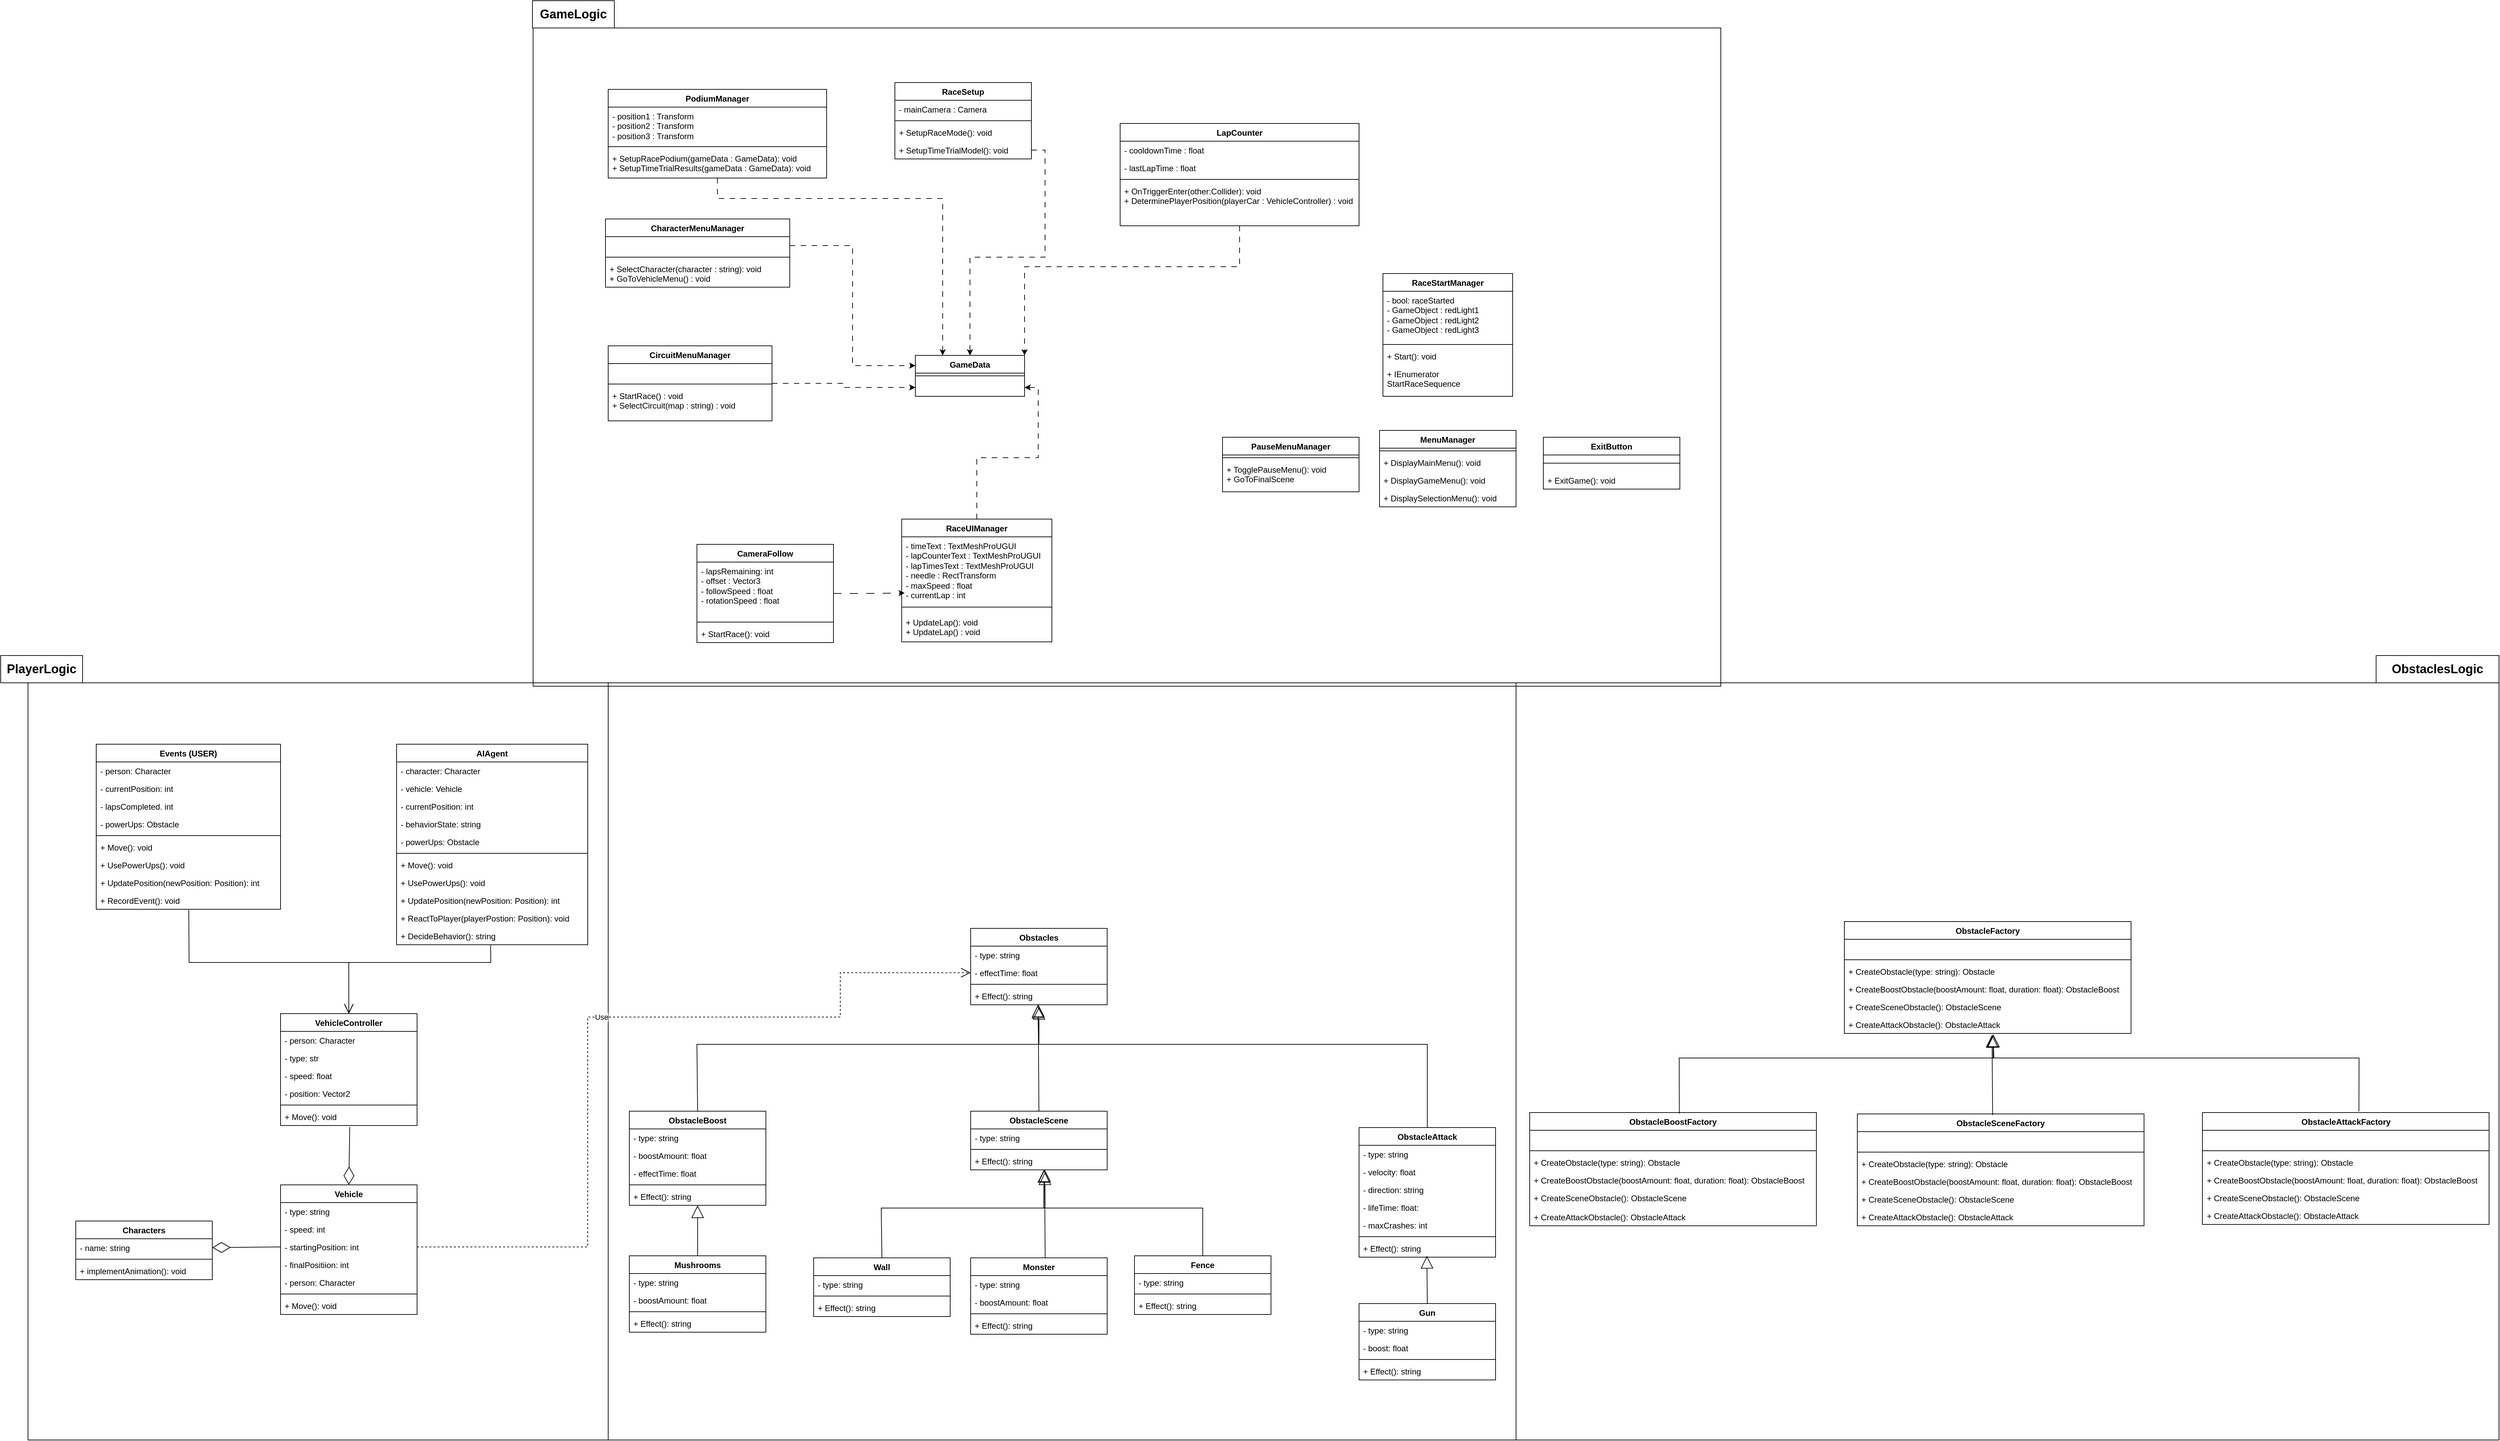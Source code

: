<mxfile version="26.0.2" pages="2">
  <diagram name="Página-1" id="QqUnpXxNjxalpsH4p9D8">
    <mxGraphModel dx="6811" dy="4683" grid="1" gridSize="10" guides="1" tooltips="1" connect="1" arrows="1" fold="1" page="1" pageScale="1" pageWidth="827" pageHeight="1169" math="0" shadow="0">
      <root>
        <mxCell id="0" />
        <mxCell id="1" parent="0" />
        <mxCell id="OFGFD8s86w9iyIirFIPD-10" value="Characters" style="swimlane;fontStyle=1;align=center;verticalAlign=top;childLayout=stackLayout;horizontal=1;startSize=26;horizontalStack=0;resizeParent=1;resizeParentMax=0;resizeLast=0;collapsible=1;marginBottom=0;whiteSpace=wrap;html=1;" parent="1" vertex="1">
          <mxGeometry x="-2010" y="29" width="200" height="86" as="geometry" />
        </mxCell>
        <mxCell id="OFGFD8s86w9iyIirFIPD-11" value="- name: string" style="text;strokeColor=none;fillColor=none;align=left;verticalAlign=top;spacingLeft=4;spacingRight=4;overflow=hidden;rotatable=0;points=[[0,0.5],[1,0.5]];portConstraint=eastwest;whiteSpace=wrap;html=1;" parent="OFGFD8s86w9iyIirFIPD-10" vertex="1">
          <mxGeometry y="26" width="200" height="26" as="geometry" />
        </mxCell>
        <mxCell id="OFGFD8s86w9iyIirFIPD-12" value="" style="line;strokeWidth=1;fillColor=none;align=left;verticalAlign=middle;spacingTop=-1;spacingLeft=3;spacingRight=3;rotatable=0;labelPosition=right;points=[];portConstraint=eastwest;strokeColor=inherit;" parent="OFGFD8s86w9iyIirFIPD-10" vertex="1">
          <mxGeometry y="52" width="200" height="8" as="geometry" />
        </mxCell>
        <mxCell id="OFGFD8s86w9iyIirFIPD-13" value="+ implementAnimation(): void" style="text;strokeColor=none;fillColor=none;align=left;verticalAlign=top;spacingLeft=4;spacingRight=4;overflow=hidden;rotatable=0;points=[[0,0.5],[1,0.5]];portConstraint=eastwest;whiteSpace=wrap;html=1;" parent="OFGFD8s86w9iyIirFIPD-10" vertex="1">
          <mxGeometry y="60" width="200" height="26" as="geometry" />
        </mxCell>
        <mxCell id="OFGFD8s86w9iyIirFIPD-17" value="Vehicle" style="swimlane;fontStyle=1;align=center;verticalAlign=top;childLayout=stackLayout;horizontal=1;startSize=26;horizontalStack=0;resizeParent=1;resizeParentMax=0;resizeLast=0;collapsible=1;marginBottom=0;whiteSpace=wrap;html=1;" parent="1" vertex="1">
          <mxGeometry x="-1710" y="-24" width="200" height="190" as="geometry" />
        </mxCell>
        <mxCell id="OFGFD8s86w9iyIirFIPD-18" value="- type: string" style="text;strokeColor=none;fillColor=none;align=left;verticalAlign=top;spacingLeft=4;spacingRight=4;overflow=hidden;rotatable=0;points=[[0,0.5],[1,0.5]];portConstraint=eastwest;whiteSpace=wrap;html=1;" parent="OFGFD8s86w9iyIirFIPD-17" vertex="1">
          <mxGeometry y="26" width="200" height="26" as="geometry" />
        </mxCell>
        <mxCell id="OFGFD8s86w9iyIirFIPD-19" value="- speed: int" style="text;strokeColor=none;fillColor=none;align=left;verticalAlign=top;spacingLeft=4;spacingRight=4;overflow=hidden;rotatable=0;points=[[0,0.5],[1,0.5]];portConstraint=eastwest;whiteSpace=wrap;html=1;" parent="OFGFD8s86w9iyIirFIPD-17" vertex="1">
          <mxGeometry y="52" width="200" height="26" as="geometry" />
        </mxCell>
        <mxCell id="OFGFD8s86w9iyIirFIPD-70" value="- startingPosition: int" style="text;strokeColor=none;fillColor=none;align=left;verticalAlign=top;spacingLeft=4;spacingRight=4;overflow=hidden;rotatable=0;points=[[0,0.5],[1,0.5]];portConstraint=eastwest;whiteSpace=wrap;html=1;" parent="OFGFD8s86w9iyIirFIPD-17" vertex="1">
          <mxGeometry y="78" width="200" height="26" as="geometry" />
        </mxCell>
        <mxCell id="OFGFD8s86w9iyIirFIPD-71" value="- finalPositiion: int" style="text;strokeColor=none;fillColor=none;align=left;verticalAlign=top;spacingLeft=4;spacingRight=4;overflow=hidden;rotatable=0;points=[[0,0.5],[1,0.5]];portConstraint=eastwest;whiteSpace=wrap;html=1;" parent="OFGFD8s86w9iyIirFIPD-17" vertex="1">
          <mxGeometry y="104" width="200" height="26" as="geometry" />
        </mxCell>
        <mxCell id="OFGFD8s86w9iyIirFIPD-73" value="- person: Character" style="text;strokeColor=none;fillColor=none;align=left;verticalAlign=top;spacingLeft=4;spacingRight=4;overflow=hidden;rotatable=0;points=[[0,0.5],[1,0.5]];portConstraint=eastwest;whiteSpace=wrap;html=1;" parent="OFGFD8s86w9iyIirFIPD-17" vertex="1">
          <mxGeometry y="130" width="200" height="26" as="geometry" />
        </mxCell>
        <mxCell id="OFGFD8s86w9iyIirFIPD-21" value="" style="line;strokeWidth=1;fillColor=none;align=left;verticalAlign=middle;spacingTop=-1;spacingLeft=3;spacingRight=3;rotatable=0;labelPosition=right;points=[];portConstraint=eastwest;strokeColor=inherit;" parent="OFGFD8s86w9iyIirFIPD-17" vertex="1">
          <mxGeometry y="156" width="200" height="8" as="geometry" />
        </mxCell>
        <mxCell id="OFGFD8s86w9iyIirFIPD-22" value="+ Move(): void" style="text;strokeColor=none;fillColor=none;align=left;verticalAlign=top;spacingLeft=4;spacingRight=4;overflow=hidden;rotatable=0;points=[[0,0.5],[1,0.5]];portConstraint=eastwest;whiteSpace=wrap;html=1;" parent="OFGFD8s86w9iyIirFIPD-17" vertex="1">
          <mxGeometry y="164" width="200" height="26" as="geometry" />
        </mxCell>
        <mxCell id="OFGFD8s86w9iyIirFIPD-24" value="Obstacles" style="swimlane;fontStyle=1;align=center;verticalAlign=top;childLayout=stackLayout;horizontal=1;startSize=26;horizontalStack=0;resizeParent=1;resizeParentMax=0;resizeLast=0;collapsible=1;marginBottom=0;whiteSpace=wrap;html=1;" parent="1" vertex="1">
          <mxGeometry x="-699" y="-400" width="200" height="112" as="geometry" />
        </mxCell>
        <mxCell id="OFGFD8s86w9iyIirFIPD-25" value="- type: string" style="text;strokeColor=none;fillColor=none;align=left;verticalAlign=top;spacingLeft=4;spacingRight=4;overflow=hidden;rotatable=0;points=[[0,0.5],[1,0.5]];portConstraint=eastwest;whiteSpace=wrap;html=1;" parent="OFGFD8s86w9iyIirFIPD-24" vertex="1">
          <mxGeometry y="26" width="200" height="26" as="geometry" />
        </mxCell>
        <mxCell id="OFGFD8s86w9iyIirFIPD-40" value="- effectTime: float" style="text;strokeColor=none;fillColor=none;align=left;verticalAlign=top;spacingLeft=4;spacingRight=4;overflow=hidden;rotatable=0;points=[[0,0.5],[1,0.5]];portConstraint=eastwest;whiteSpace=wrap;html=1;" parent="OFGFD8s86w9iyIirFIPD-24" vertex="1">
          <mxGeometry y="52" width="200" height="26" as="geometry" />
        </mxCell>
        <mxCell id="OFGFD8s86w9iyIirFIPD-28" value="" style="line;strokeWidth=1;fillColor=none;align=left;verticalAlign=middle;spacingTop=-1;spacingLeft=3;spacingRight=3;rotatable=0;labelPosition=right;points=[];portConstraint=eastwest;strokeColor=inherit;" parent="OFGFD8s86w9iyIirFIPD-24" vertex="1">
          <mxGeometry y="78" width="200" height="8" as="geometry" />
        </mxCell>
        <mxCell id="OFGFD8s86w9iyIirFIPD-29" value="+ Effect(): string" style="text;strokeColor=none;fillColor=none;align=left;verticalAlign=top;spacingLeft=4;spacingRight=4;overflow=hidden;rotatable=0;points=[[0,0.5],[1,0.5]];portConstraint=eastwest;whiteSpace=wrap;html=1;" parent="OFGFD8s86w9iyIirFIPD-24" vertex="1">
          <mxGeometry y="86" width="200" height="26" as="geometry" />
        </mxCell>
        <mxCell id="OFGFD8s86w9iyIirFIPD-36" value="ObstacleBoost" style="swimlane;fontStyle=1;align=center;verticalAlign=top;childLayout=stackLayout;horizontal=1;startSize=26;horizontalStack=0;resizeParent=1;resizeParentMax=0;resizeLast=0;collapsible=1;marginBottom=0;whiteSpace=wrap;html=1;" parent="1" vertex="1">
          <mxGeometry x="-1199" y="-132" width="200" height="138" as="geometry" />
        </mxCell>
        <mxCell id="OFGFD8s86w9iyIirFIPD-37" value="- type: string" style="text;strokeColor=none;fillColor=none;align=left;verticalAlign=top;spacingLeft=4;spacingRight=4;overflow=hidden;rotatable=0;points=[[0,0.5],[1,0.5]];portConstraint=eastwest;whiteSpace=wrap;html=1;" parent="OFGFD8s86w9iyIirFIPD-36" vertex="1">
          <mxGeometry y="26" width="200" height="26" as="geometry" />
        </mxCell>
        <mxCell id="OFGFD8s86w9iyIirFIPD-55" value="- boostAmount: float" style="text;strokeColor=none;fillColor=none;align=left;verticalAlign=top;spacingLeft=4;spacingRight=4;overflow=hidden;rotatable=0;points=[[0,0.5],[1,0.5]];portConstraint=eastwest;whiteSpace=wrap;html=1;" parent="OFGFD8s86w9iyIirFIPD-36" vertex="1">
          <mxGeometry y="52" width="200" height="26" as="geometry" />
        </mxCell>
        <mxCell id="CuVekwpNMo5QbRq_H-KT-49" value="- effectTime: float" style="text;strokeColor=none;fillColor=none;align=left;verticalAlign=top;spacingLeft=4;spacingRight=4;overflow=hidden;rotatable=0;points=[[0,0.5],[1,0.5]];portConstraint=eastwest;whiteSpace=wrap;html=1;" parent="OFGFD8s86w9iyIirFIPD-36" vertex="1">
          <mxGeometry y="78" width="200" height="26" as="geometry" />
        </mxCell>
        <mxCell id="OFGFD8s86w9iyIirFIPD-38" value="" style="line;strokeWidth=1;fillColor=none;align=left;verticalAlign=middle;spacingTop=-1;spacingLeft=3;spacingRight=3;rotatable=0;labelPosition=right;points=[];portConstraint=eastwest;strokeColor=inherit;" parent="OFGFD8s86w9iyIirFIPD-36" vertex="1">
          <mxGeometry y="104" width="200" height="8" as="geometry" />
        </mxCell>
        <mxCell id="OFGFD8s86w9iyIirFIPD-39" value="+ Effect(): string" style="text;strokeColor=none;fillColor=none;align=left;verticalAlign=top;spacingLeft=4;spacingRight=4;overflow=hidden;rotatable=0;points=[[0,0.5],[1,0.5]];portConstraint=eastwest;whiteSpace=wrap;html=1;" parent="OFGFD8s86w9iyIirFIPD-36" vertex="1">
          <mxGeometry y="112" width="200" height="26" as="geometry" />
        </mxCell>
        <mxCell id="OFGFD8s86w9iyIirFIPD-56" value="ObstacleAttack" style="swimlane;fontStyle=1;align=center;verticalAlign=top;childLayout=stackLayout;horizontal=1;startSize=26;horizontalStack=0;resizeParent=1;resizeParentMax=0;resizeLast=0;collapsible=1;marginBottom=0;whiteSpace=wrap;html=1;" parent="1" vertex="1">
          <mxGeometry x="-130" y="-108" width="200" height="190" as="geometry" />
        </mxCell>
        <mxCell id="OFGFD8s86w9iyIirFIPD-57" value="- type: string" style="text;strokeColor=none;fillColor=none;align=left;verticalAlign=top;spacingLeft=4;spacingRight=4;overflow=hidden;rotatable=0;points=[[0,0.5],[1,0.5]];portConstraint=eastwest;whiteSpace=wrap;html=1;" parent="OFGFD8s86w9iyIirFIPD-56" vertex="1">
          <mxGeometry y="26" width="200" height="26" as="geometry" />
        </mxCell>
        <mxCell id="OFGFD8s86w9iyIirFIPD-58" value="- velocity: float" style="text;strokeColor=none;fillColor=none;align=left;verticalAlign=top;spacingLeft=4;spacingRight=4;overflow=hidden;rotatable=0;points=[[0,0.5],[1,0.5]];portConstraint=eastwest;whiteSpace=wrap;html=1;" parent="OFGFD8s86w9iyIirFIPD-56" vertex="1">
          <mxGeometry y="52" width="200" height="26" as="geometry" />
        </mxCell>
        <mxCell id="OFGFD8s86w9iyIirFIPD-63" value="- direction: string" style="text;strokeColor=none;fillColor=none;align=left;verticalAlign=top;spacingLeft=4;spacingRight=4;overflow=hidden;rotatable=0;points=[[0,0.5],[1,0.5]];portConstraint=eastwest;whiteSpace=wrap;html=1;" parent="OFGFD8s86w9iyIirFIPD-56" vertex="1">
          <mxGeometry y="78" width="200" height="26" as="geometry" />
        </mxCell>
        <mxCell id="OFGFD8s86w9iyIirFIPD-127" value="- lifeTime: float:&amp;nbsp;" style="text;strokeColor=none;fillColor=none;align=left;verticalAlign=top;spacingLeft=4;spacingRight=4;overflow=hidden;rotatable=0;points=[[0,0.5],[1,0.5]];portConstraint=eastwest;whiteSpace=wrap;html=1;" parent="OFGFD8s86w9iyIirFIPD-56" vertex="1">
          <mxGeometry y="104" width="200" height="26" as="geometry" />
        </mxCell>
        <mxCell id="OFGFD8s86w9iyIirFIPD-128" value="- maxCrashes: int" style="text;strokeColor=none;fillColor=none;align=left;verticalAlign=top;spacingLeft=4;spacingRight=4;overflow=hidden;rotatable=0;points=[[0,0.5],[1,0.5]];portConstraint=eastwest;whiteSpace=wrap;html=1;" parent="OFGFD8s86w9iyIirFIPD-56" vertex="1">
          <mxGeometry y="130" width="200" height="26" as="geometry" />
        </mxCell>
        <mxCell id="OFGFD8s86w9iyIirFIPD-59" value="" style="line;strokeWidth=1;fillColor=none;align=left;verticalAlign=middle;spacingTop=-1;spacingLeft=3;spacingRight=3;rotatable=0;labelPosition=right;points=[];portConstraint=eastwest;strokeColor=inherit;" parent="OFGFD8s86w9iyIirFIPD-56" vertex="1">
          <mxGeometry y="156" width="200" height="8" as="geometry" />
        </mxCell>
        <mxCell id="OFGFD8s86w9iyIirFIPD-60" value="+ Effect(): string" style="text;strokeColor=none;fillColor=none;align=left;verticalAlign=top;spacingLeft=4;spacingRight=4;overflow=hidden;rotatable=0;points=[[0,0.5],[1,0.5]];portConstraint=eastwest;whiteSpace=wrap;html=1;" parent="OFGFD8s86w9iyIirFIPD-56" vertex="1">
          <mxGeometry y="164" width="200" height="26" as="geometry" />
        </mxCell>
        <mxCell id="OFGFD8s86w9iyIirFIPD-74" value="VehicleController" style="swimlane;fontStyle=1;align=center;verticalAlign=top;childLayout=stackLayout;horizontal=1;startSize=26;horizontalStack=0;resizeParent=1;resizeParentMax=0;resizeLast=0;collapsible=1;marginBottom=0;whiteSpace=wrap;html=1;" parent="1" vertex="1">
          <mxGeometry x="-1710" y="-275" width="200" height="164" as="geometry" />
        </mxCell>
        <mxCell id="OFGFD8s86w9iyIirFIPD-79" value="- person: Character" style="text;strokeColor=none;fillColor=none;align=left;verticalAlign=top;spacingLeft=4;spacingRight=4;overflow=hidden;rotatable=0;points=[[0,0.5],[1,0.5]];portConstraint=eastwest;whiteSpace=wrap;html=1;" parent="OFGFD8s86w9iyIirFIPD-74" vertex="1">
          <mxGeometry y="26" width="200" height="26" as="geometry" />
        </mxCell>
        <mxCell id="cp9rJf0xC1L9SVWynJWX-63" value="- type: str" style="text;strokeColor=none;fillColor=none;align=left;verticalAlign=top;spacingLeft=4;spacingRight=4;overflow=hidden;rotatable=0;points=[[0,0.5],[1,0.5]];portConstraint=eastwest;whiteSpace=wrap;html=1;" parent="OFGFD8s86w9iyIirFIPD-74" vertex="1">
          <mxGeometry y="52" width="200" height="26" as="geometry" />
        </mxCell>
        <mxCell id="cp9rJf0xC1L9SVWynJWX-64" value="- speed: float" style="text;strokeColor=none;fillColor=none;align=left;verticalAlign=top;spacingLeft=4;spacingRight=4;overflow=hidden;rotatable=0;points=[[0,0.5],[1,0.5]];portConstraint=eastwest;whiteSpace=wrap;html=1;" parent="OFGFD8s86w9iyIirFIPD-74" vertex="1">
          <mxGeometry y="78" width="200" height="26" as="geometry" />
        </mxCell>
        <mxCell id="cp9rJf0xC1L9SVWynJWX-65" value="- position: Vector2" style="text;strokeColor=none;fillColor=none;align=left;verticalAlign=top;spacingLeft=4;spacingRight=4;overflow=hidden;rotatable=0;points=[[0,0.5],[1,0.5]];portConstraint=eastwest;whiteSpace=wrap;html=1;" parent="OFGFD8s86w9iyIirFIPD-74" vertex="1">
          <mxGeometry y="104" width="200" height="26" as="geometry" />
        </mxCell>
        <mxCell id="OFGFD8s86w9iyIirFIPD-80" value="" style="line;strokeWidth=1;fillColor=none;align=left;verticalAlign=middle;spacingTop=-1;spacingLeft=3;spacingRight=3;rotatable=0;labelPosition=right;points=[];portConstraint=eastwest;strokeColor=inherit;" parent="OFGFD8s86w9iyIirFIPD-74" vertex="1">
          <mxGeometry y="130" width="200" height="8" as="geometry" />
        </mxCell>
        <mxCell id="OFGFD8s86w9iyIirFIPD-81" value="+ Move(): void" style="text;strokeColor=none;fillColor=none;align=left;verticalAlign=top;spacingLeft=4;spacingRight=4;overflow=hidden;rotatable=0;points=[[0,0.5],[1,0.5]];portConstraint=eastwest;whiteSpace=wrap;html=1;" parent="OFGFD8s86w9iyIirFIPD-74" vertex="1">
          <mxGeometry y="138" width="200" height="26" as="geometry" />
        </mxCell>
        <mxCell id="OFGFD8s86w9iyIirFIPD-82" value="AIAgent" style="swimlane;fontStyle=1;align=center;verticalAlign=top;childLayout=stackLayout;horizontal=1;startSize=26;horizontalStack=0;resizeParent=1;resizeParentMax=0;resizeLast=0;collapsible=1;marginBottom=0;whiteSpace=wrap;html=1;" parent="1" vertex="1">
          <mxGeometry x="-1540" y="-670" width="280" height="294" as="geometry" />
        </mxCell>
        <mxCell id="OFGFD8s86w9iyIirFIPD-85" value="- character: Character" style="text;strokeColor=none;fillColor=none;align=left;verticalAlign=top;spacingLeft=4;spacingRight=4;overflow=hidden;rotatable=0;points=[[0,0.5],[1,0.5]];portConstraint=eastwest;whiteSpace=wrap;html=1;" parent="OFGFD8s86w9iyIirFIPD-82" vertex="1">
          <mxGeometry y="26" width="280" height="26" as="geometry" />
        </mxCell>
        <mxCell id="PUqLCQDl67QB3bu-2gwk-4" value="- vehicle: Vehicle" style="text;strokeColor=none;fillColor=none;align=left;verticalAlign=top;spacingLeft=4;spacingRight=4;overflow=hidden;rotatable=0;points=[[0,0.5],[1,0.5]];portConstraint=eastwest;whiteSpace=wrap;html=1;" parent="OFGFD8s86w9iyIirFIPD-82" vertex="1">
          <mxGeometry y="52" width="280" height="26" as="geometry" />
        </mxCell>
        <mxCell id="PUqLCQDl67QB3bu-2gwk-1" value="- currentPosition: int" style="text;strokeColor=none;fillColor=none;align=left;verticalAlign=top;spacingLeft=4;spacingRight=4;overflow=hidden;rotatable=0;points=[[0,0.5],[1,0.5]];portConstraint=eastwest;whiteSpace=wrap;html=1;" parent="OFGFD8s86w9iyIirFIPD-82" vertex="1">
          <mxGeometry y="78" width="280" height="26" as="geometry" />
        </mxCell>
        <mxCell id="PUqLCQDl67QB3bu-2gwk-2" value="- behaviorState: string" style="text;strokeColor=none;fillColor=none;align=left;verticalAlign=top;spacingLeft=4;spacingRight=4;overflow=hidden;rotatable=0;points=[[0,0.5],[1,0.5]];portConstraint=eastwest;whiteSpace=wrap;html=1;" parent="OFGFD8s86w9iyIirFIPD-82" vertex="1">
          <mxGeometry y="104" width="280" height="26" as="geometry" />
        </mxCell>
        <mxCell id="PUqLCQDl67QB3bu-2gwk-3" value="- powerUps: Obstacle" style="text;strokeColor=none;fillColor=none;align=left;verticalAlign=top;spacingLeft=4;spacingRight=4;overflow=hidden;rotatable=0;points=[[0,0.5],[1,0.5]];portConstraint=eastwest;whiteSpace=wrap;html=1;" parent="OFGFD8s86w9iyIirFIPD-82" vertex="1">
          <mxGeometry y="130" width="280" height="26" as="geometry" />
        </mxCell>
        <mxCell id="OFGFD8s86w9iyIirFIPD-88" value="" style="line;strokeWidth=1;fillColor=none;align=left;verticalAlign=middle;spacingTop=-1;spacingLeft=3;spacingRight=3;rotatable=0;labelPosition=right;points=[];portConstraint=eastwest;strokeColor=inherit;" parent="OFGFD8s86w9iyIirFIPD-82" vertex="1">
          <mxGeometry y="156" width="280" height="8" as="geometry" />
        </mxCell>
        <mxCell id="OFGFD8s86w9iyIirFIPD-89" value="+ Move(): void" style="text;strokeColor=none;fillColor=none;align=left;verticalAlign=top;spacingLeft=4;spacingRight=4;overflow=hidden;rotatable=0;points=[[0,0.5],[1,0.5]];portConstraint=eastwest;whiteSpace=wrap;html=1;" parent="OFGFD8s86w9iyIirFIPD-82" vertex="1">
          <mxGeometry y="164" width="280" height="26" as="geometry" />
        </mxCell>
        <mxCell id="PUqLCQDl67QB3bu-2gwk-5" value="+ UsePowerUps(): void" style="text;strokeColor=none;fillColor=none;align=left;verticalAlign=top;spacingLeft=4;spacingRight=4;overflow=hidden;rotatable=0;points=[[0,0.5],[1,0.5]];portConstraint=eastwest;whiteSpace=wrap;html=1;" parent="OFGFD8s86w9iyIirFIPD-82" vertex="1">
          <mxGeometry y="190" width="280" height="26" as="geometry" />
        </mxCell>
        <mxCell id="PUqLCQDl67QB3bu-2gwk-6" value="+ UpdatePosition(newPosition: Position):&amp;nbsp;int" style="text;strokeColor=none;fillColor=none;align=left;verticalAlign=top;spacingLeft=4;spacingRight=4;overflow=hidden;rotatable=0;points=[[0,0.5],[1,0.5]];portConstraint=eastwest;whiteSpace=wrap;html=1;" parent="OFGFD8s86w9iyIirFIPD-82" vertex="1">
          <mxGeometry y="216" width="280" height="26" as="geometry" />
        </mxCell>
        <mxCell id="PUqLCQDl67QB3bu-2gwk-7" value="+ ReactToPlayer(playerPostion: Position): void" style="text;strokeColor=none;fillColor=none;align=left;verticalAlign=top;spacingLeft=4;spacingRight=4;overflow=hidden;rotatable=0;points=[[0,0.5],[1,0.5]];portConstraint=eastwest;whiteSpace=wrap;html=1;" parent="OFGFD8s86w9iyIirFIPD-82" vertex="1">
          <mxGeometry y="242" width="280" height="26" as="geometry" />
        </mxCell>
        <mxCell id="PUqLCQDl67QB3bu-2gwk-8" value="+ DecideBehavior(): string" style="text;strokeColor=none;fillColor=none;align=left;verticalAlign=top;spacingLeft=4;spacingRight=4;overflow=hidden;rotatable=0;points=[[0,0.5],[1,0.5]];portConstraint=eastwest;whiteSpace=wrap;html=1;" parent="OFGFD8s86w9iyIirFIPD-82" vertex="1">
          <mxGeometry y="268" width="280" height="26" as="geometry" />
        </mxCell>
        <mxCell id="OFGFD8s86w9iyIirFIPD-90" value="Events (USER)" style="swimlane;fontStyle=1;align=center;verticalAlign=top;childLayout=stackLayout;horizontal=1;startSize=26;horizontalStack=0;resizeParent=1;resizeParentMax=0;resizeLast=0;collapsible=1;marginBottom=0;whiteSpace=wrap;html=1;" parent="1" vertex="1">
          <mxGeometry x="-1980" y="-670" width="270" height="242" as="geometry" />
        </mxCell>
        <mxCell id="OFGFD8s86w9iyIirFIPD-91" value="- person: Character" style="text;strokeColor=none;fillColor=none;align=left;verticalAlign=top;spacingLeft=4;spacingRight=4;overflow=hidden;rotatable=0;points=[[0,0.5],[1,0.5]];portConstraint=eastwest;whiteSpace=wrap;html=1;" parent="OFGFD8s86w9iyIirFIPD-90" vertex="1">
          <mxGeometry y="26" width="270" height="26" as="geometry" />
        </mxCell>
        <mxCell id="cp9rJf0xC1L9SVWynJWX-67" value="- currentPosition: int" style="text;strokeColor=none;fillColor=none;align=left;verticalAlign=top;spacingLeft=4;spacingRight=4;overflow=hidden;rotatable=0;points=[[0,0.5],[1,0.5]];portConstraint=eastwest;whiteSpace=wrap;html=1;" parent="OFGFD8s86w9iyIirFIPD-90" vertex="1">
          <mxGeometry y="52" width="270" height="26" as="geometry" />
        </mxCell>
        <mxCell id="cp9rJf0xC1L9SVWynJWX-68" value="- lapsCompleted. int" style="text;strokeColor=none;fillColor=none;align=left;verticalAlign=top;spacingLeft=4;spacingRight=4;overflow=hidden;rotatable=0;points=[[0,0.5],[1,0.5]];portConstraint=eastwest;whiteSpace=wrap;html=1;" parent="OFGFD8s86w9iyIirFIPD-90" vertex="1">
          <mxGeometry y="78" width="270" height="26" as="geometry" />
        </mxCell>
        <mxCell id="cp9rJf0xC1L9SVWynJWX-69" value="- powerUps: Obstacle" style="text;strokeColor=none;fillColor=none;align=left;verticalAlign=top;spacingLeft=4;spacingRight=4;overflow=hidden;rotatable=0;points=[[0,0.5],[1,0.5]];portConstraint=eastwest;whiteSpace=wrap;html=1;" parent="OFGFD8s86w9iyIirFIPD-90" vertex="1">
          <mxGeometry y="104" width="270" height="26" as="geometry" />
        </mxCell>
        <mxCell id="OFGFD8s86w9iyIirFIPD-92" value="" style="line;strokeWidth=1;fillColor=none;align=left;verticalAlign=middle;spacingTop=-1;spacingLeft=3;spacingRight=3;rotatable=0;labelPosition=right;points=[];portConstraint=eastwest;strokeColor=inherit;" parent="OFGFD8s86w9iyIirFIPD-90" vertex="1">
          <mxGeometry y="130" width="270" height="8" as="geometry" />
        </mxCell>
        <mxCell id="OFGFD8s86w9iyIirFIPD-93" value="+ Move(): void" style="text;strokeColor=none;fillColor=none;align=left;verticalAlign=top;spacingLeft=4;spacingRight=4;overflow=hidden;rotatable=0;points=[[0,0.5],[1,0.5]];portConstraint=eastwest;whiteSpace=wrap;html=1;" parent="OFGFD8s86w9iyIirFIPD-90" vertex="1">
          <mxGeometry y="138" width="270" height="26" as="geometry" />
        </mxCell>
        <mxCell id="cp9rJf0xC1L9SVWynJWX-70" value="+ UsePowerUps(): void" style="text;strokeColor=none;fillColor=none;align=left;verticalAlign=top;spacingLeft=4;spacingRight=4;overflow=hidden;rotatable=0;points=[[0,0.5],[1,0.5]];portConstraint=eastwest;whiteSpace=wrap;html=1;" parent="OFGFD8s86w9iyIirFIPD-90" vertex="1">
          <mxGeometry y="164" width="270" height="26" as="geometry" />
        </mxCell>
        <mxCell id="cp9rJf0xC1L9SVWynJWX-71" value="+ UpdatePosition(newPosition: Position): int" style="text;strokeColor=none;fillColor=none;align=left;verticalAlign=top;spacingLeft=4;spacingRight=4;overflow=hidden;rotatable=0;points=[[0,0.5],[1,0.5]];portConstraint=eastwest;whiteSpace=wrap;html=1;" parent="OFGFD8s86w9iyIirFIPD-90" vertex="1">
          <mxGeometry y="190" width="270" height="26" as="geometry" />
        </mxCell>
        <mxCell id="cp9rJf0xC1L9SVWynJWX-72" value="+ RecordEvent(): void" style="text;strokeColor=none;fillColor=none;align=left;verticalAlign=top;spacingLeft=4;spacingRight=4;overflow=hidden;rotatable=0;points=[[0,0.5],[1,0.5]];portConstraint=eastwest;whiteSpace=wrap;html=1;" parent="OFGFD8s86w9iyIirFIPD-90" vertex="1">
          <mxGeometry y="216" width="270" height="26" as="geometry" />
        </mxCell>
        <mxCell id="OFGFD8s86w9iyIirFIPD-94" value="ObstacleScene" style="swimlane;fontStyle=1;align=center;verticalAlign=top;childLayout=stackLayout;horizontal=1;startSize=26;horizontalStack=0;resizeParent=1;resizeParentMax=0;resizeLast=0;collapsible=1;marginBottom=0;whiteSpace=wrap;html=1;" parent="1" vertex="1">
          <mxGeometry x="-699" y="-132" width="200" height="86" as="geometry" />
        </mxCell>
        <mxCell id="OFGFD8s86w9iyIirFIPD-95" value="- type: string" style="text;strokeColor=none;fillColor=none;align=left;verticalAlign=top;spacingLeft=4;spacingRight=4;overflow=hidden;rotatable=0;points=[[0,0.5],[1,0.5]];portConstraint=eastwest;whiteSpace=wrap;html=1;" parent="OFGFD8s86w9iyIirFIPD-94" vertex="1">
          <mxGeometry y="26" width="200" height="26" as="geometry" />
        </mxCell>
        <mxCell id="OFGFD8s86w9iyIirFIPD-97" value="" style="line;strokeWidth=1;fillColor=none;align=left;verticalAlign=middle;spacingTop=-1;spacingLeft=3;spacingRight=3;rotatable=0;labelPosition=right;points=[];portConstraint=eastwest;strokeColor=inherit;" parent="OFGFD8s86w9iyIirFIPD-94" vertex="1">
          <mxGeometry y="52" width="200" height="8" as="geometry" />
        </mxCell>
        <mxCell id="OFGFD8s86w9iyIirFIPD-98" value="+ Effect(): string" style="text;strokeColor=none;fillColor=none;align=left;verticalAlign=top;spacingLeft=4;spacingRight=4;overflow=hidden;rotatable=0;points=[[0,0.5],[1,0.5]];portConstraint=eastwest;whiteSpace=wrap;html=1;" parent="OFGFD8s86w9iyIirFIPD-94" vertex="1">
          <mxGeometry y="60" width="200" height="26" as="geometry" />
        </mxCell>
        <mxCell id="OFGFD8s86w9iyIirFIPD-99" value="" style="rounded=0;whiteSpace=wrap;html=1;fillColor=none;" parent="1" vertex="1">
          <mxGeometry x="-1230" y="-760" width="2770" height="1110" as="geometry" />
        </mxCell>
        <mxCell id="OFGFD8s86w9iyIirFIPD-100" value="" style="rounded=0;whiteSpace=wrap;html=1;fillColor=none;" parent="1" vertex="1">
          <mxGeometry x="-2080" y="-760" width="2180" height="1110" as="geometry" />
        </mxCell>
        <mxCell id="OFGFD8s86w9iyIirFIPD-101" value="" style="rounded=0;whiteSpace=wrap;html=1;fillColor=none;" parent="1" vertex="1">
          <mxGeometry x="-1340" y="-1720" width="1740" height="965" as="geometry" />
        </mxCell>
        <mxCell id="OFGFD8s86w9iyIirFIPD-102" value="ExitButton" style="swimlane;fontStyle=1;align=center;verticalAlign=top;childLayout=stackLayout;horizontal=1;startSize=26;horizontalStack=0;resizeParent=1;resizeParentMax=0;resizeLast=0;collapsible=1;marginBottom=0;whiteSpace=wrap;html=1;" parent="1" vertex="1">
          <mxGeometry x="140" y="-1120" width="200" height="76" as="geometry" />
        </mxCell>
        <mxCell id="OFGFD8s86w9iyIirFIPD-105" value="" style="line;strokeWidth=1;fillColor=none;align=left;verticalAlign=middle;spacingTop=-1;spacingLeft=3;spacingRight=3;rotatable=0;labelPosition=right;points=[];portConstraint=eastwest;strokeColor=inherit;" parent="OFGFD8s86w9iyIirFIPD-102" vertex="1">
          <mxGeometry y="26" width="200" height="24" as="geometry" />
        </mxCell>
        <mxCell id="OFGFD8s86w9iyIirFIPD-106" value="+ ExitGame(): void&lt;div&gt;&lt;br&gt;&lt;/div&gt;" style="text;strokeColor=none;fillColor=none;align=left;verticalAlign=top;spacingLeft=4;spacingRight=4;overflow=hidden;rotatable=0;points=[[0,0.5],[1,0.5]];portConstraint=eastwest;whiteSpace=wrap;html=1;" parent="OFGFD8s86w9iyIirFIPD-102" vertex="1">
          <mxGeometry y="50" width="200" height="26" as="geometry" />
        </mxCell>
        <mxCell id="OFGFD8s86w9iyIirFIPD-107" value="Mushrooms" style="swimlane;fontStyle=1;align=center;verticalAlign=top;childLayout=stackLayout;horizontal=1;startSize=26;horizontalStack=0;resizeParent=1;resizeParentMax=0;resizeLast=0;collapsible=1;marginBottom=0;whiteSpace=wrap;html=1;" parent="1" vertex="1">
          <mxGeometry x="-1199" y="80" width="200" height="112" as="geometry" />
        </mxCell>
        <mxCell id="OFGFD8s86w9iyIirFIPD-108" value="- type: string" style="text;strokeColor=none;fillColor=none;align=left;verticalAlign=top;spacingLeft=4;spacingRight=4;overflow=hidden;rotatable=0;points=[[0,0.5],[1,0.5]];portConstraint=eastwest;whiteSpace=wrap;html=1;" parent="OFGFD8s86w9iyIirFIPD-107" vertex="1">
          <mxGeometry y="26" width="200" height="26" as="geometry" />
        </mxCell>
        <mxCell id="OFGFD8s86w9iyIirFIPD-109" value="- boostAmount: float" style="text;strokeColor=none;fillColor=none;align=left;verticalAlign=top;spacingLeft=4;spacingRight=4;overflow=hidden;rotatable=0;points=[[0,0.5],[1,0.5]];portConstraint=eastwest;whiteSpace=wrap;html=1;" parent="OFGFD8s86w9iyIirFIPD-107" vertex="1">
          <mxGeometry y="52" width="200" height="26" as="geometry" />
        </mxCell>
        <mxCell id="OFGFD8s86w9iyIirFIPD-110" value="" style="line;strokeWidth=1;fillColor=none;align=left;verticalAlign=middle;spacingTop=-1;spacingLeft=3;spacingRight=3;rotatable=0;labelPosition=right;points=[];portConstraint=eastwest;strokeColor=inherit;" parent="OFGFD8s86w9iyIirFIPD-107" vertex="1">
          <mxGeometry y="78" width="200" height="8" as="geometry" />
        </mxCell>
        <mxCell id="OFGFD8s86w9iyIirFIPD-111" value="+ Effect(): string" style="text;strokeColor=none;fillColor=none;align=left;verticalAlign=top;spacingLeft=4;spacingRight=4;overflow=hidden;rotatable=0;points=[[0,0.5],[1,0.5]];portConstraint=eastwest;whiteSpace=wrap;html=1;" parent="OFGFD8s86w9iyIirFIPD-107" vertex="1">
          <mxGeometry y="86" width="200" height="26" as="geometry" />
        </mxCell>
        <mxCell id="OFGFD8s86w9iyIirFIPD-112" value="Wall" style="swimlane;fontStyle=1;align=center;verticalAlign=top;childLayout=stackLayout;horizontal=1;startSize=26;horizontalStack=0;resizeParent=1;resizeParentMax=0;resizeLast=0;collapsible=1;marginBottom=0;whiteSpace=wrap;html=1;" parent="1" vertex="1">
          <mxGeometry x="-929" y="83" width="200" height="86" as="geometry" />
        </mxCell>
        <mxCell id="OFGFD8s86w9iyIirFIPD-113" value="- type: string" style="text;strokeColor=none;fillColor=none;align=left;verticalAlign=top;spacingLeft=4;spacingRight=4;overflow=hidden;rotatable=0;points=[[0,0.5],[1,0.5]];portConstraint=eastwest;whiteSpace=wrap;html=1;" parent="OFGFD8s86w9iyIirFIPD-112" vertex="1">
          <mxGeometry y="26" width="200" height="26" as="geometry" />
        </mxCell>
        <mxCell id="OFGFD8s86w9iyIirFIPD-115" value="" style="line;strokeWidth=1;fillColor=none;align=left;verticalAlign=middle;spacingTop=-1;spacingLeft=3;spacingRight=3;rotatable=0;labelPosition=right;points=[];portConstraint=eastwest;strokeColor=inherit;" parent="OFGFD8s86w9iyIirFIPD-112" vertex="1">
          <mxGeometry y="52" width="200" height="8" as="geometry" />
        </mxCell>
        <mxCell id="OFGFD8s86w9iyIirFIPD-116" value="+ Effect(): string" style="text;strokeColor=none;fillColor=none;align=left;verticalAlign=top;spacingLeft=4;spacingRight=4;overflow=hidden;rotatable=0;points=[[0,0.5],[1,0.5]];portConstraint=eastwest;whiteSpace=wrap;html=1;" parent="OFGFD8s86w9iyIirFIPD-112" vertex="1">
          <mxGeometry y="60" width="200" height="26" as="geometry" />
        </mxCell>
        <mxCell id="OFGFD8s86w9iyIirFIPD-117" value="Fence" style="swimlane;fontStyle=1;align=center;verticalAlign=top;childLayout=stackLayout;horizontal=1;startSize=26;horizontalStack=0;resizeParent=1;resizeParentMax=0;resizeLast=0;collapsible=1;marginBottom=0;whiteSpace=wrap;html=1;" parent="1" vertex="1">
          <mxGeometry x="-459" y="80" width="200" height="86" as="geometry" />
        </mxCell>
        <mxCell id="OFGFD8s86w9iyIirFIPD-118" value="- type: string" style="text;strokeColor=none;fillColor=none;align=left;verticalAlign=top;spacingLeft=4;spacingRight=4;overflow=hidden;rotatable=0;points=[[0,0.5],[1,0.5]];portConstraint=eastwest;whiteSpace=wrap;html=1;" parent="OFGFD8s86w9iyIirFIPD-117" vertex="1">
          <mxGeometry y="26" width="200" height="26" as="geometry" />
        </mxCell>
        <mxCell id="OFGFD8s86w9iyIirFIPD-120" value="" style="line;strokeWidth=1;fillColor=none;align=left;verticalAlign=middle;spacingTop=-1;spacingLeft=3;spacingRight=3;rotatable=0;labelPosition=right;points=[];portConstraint=eastwest;strokeColor=inherit;" parent="OFGFD8s86w9iyIirFIPD-117" vertex="1">
          <mxGeometry y="52" width="200" height="8" as="geometry" />
        </mxCell>
        <mxCell id="OFGFD8s86w9iyIirFIPD-121" value="+ Effect(): string" style="text;strokeColor=none;fillColor=none;align=left;verticalAlign=top;spacingLeft=4;spacingRight=4;overflow=hidden;rotatable=0;points=[[0,0.5],[1,0.5]];portConstraint=eastwest;whiteSpace=wrap;html=1;" parent="OFGFD8s86w9iyIirFIPD-117" vertex="1">
          <mxGeometry y="60" width="200" height="26" as="geometry" />
        </mxCell>
        <mxCell id="OFGFD8s86w9iyIirFIPD-122" value="Monster" style="swimlane;fontStyle=1;align=center;verticalAlign=top;childLayout=stackLayout;horizontal=1;startSize=26;horizontalStack=0;resizeParent=1;resizeParentMax=0;resizeLast=0;collapsible=1;marginBottom=0;whiteSpace=wrap;html=1;" parent="1" vertex="1">
          <mxGeometry x="-699" y="83" width="200" height="112" as="geometry" />
        </mxCell>
        <mxCell id="OFGFD8s86w9iyIirFIPD-123" value="- type: string" style="text;strokeColor=none;fillColor=none;align=left;verticalAlign=top;spacingLeft=4;spacingRight=4;overflow=hidden;rotatable=0;points=[[0,0.5],[1,0.5]];portConstraint=eastwest;whiteSpace=wrap;html=1;" parent="OFGFD8s86w9iyIirFIPD-122" vertex="1">
          <mxGeometry y="26" width="200" height="26" as="geometry" />
        </mxCell>
        <mxCell id="OFGFD8s86w9iyIirFIPD-124" value="- boostAmount: float" style="text;strokeColor=none;fillColor=none;align=left;verticalAlign=top;spacingLeft=4;spacingRight=4;overflow=hidden;rotatable=0;points=[[0,0.5],[1,0.5]];portConstraint=eastwest;whiteSpace=wrap;html=1;" parent="OFGFD8s86w9iyIirFIPD-122" vertex="1">
          <mxGeometry y="52" width="200" height="26" as="geometry" />
        </mxCell>
        <mxCell id="OFGFD8s86w9iyIirFIPD-125" value="" style="line;strokeWidth=1;fillColor=none;align=left;verticalAlign=middle;spacingTop=-1;spacingLeft=3;spacingRight=3;rotatable=0;labelPosition=right;points=[];portConstraint=eastwest;strokeColor=inherit;" parent="OFGFD8s86w9iyIirFIPD-122" vertex="1">
          <mxGeometry y="78" width="200" height="8" as="geometry" />
        </mxCell>
        <mxCell id="OFGFD8s86w9iyIirFIPD-126" value="+ Effect(): string" style="text;strokeColor=none;fillColor=none;align=left;verticalAlign=top;spacingLeft=4;spacingRight=4;overflow=hidden;rotatable=0;points=[[0,0.5],[1,0.5]];portConstraint=eastwest;whiteSpace=wrap;html=1;" parent="OFGFD8s86w9iyIirFIPD-122" vertex="1">
          <mxGeometry y="86" width="200" height="26" as="geometry" />
        </mxCell>
        <mxCell id="OFGFD8s86w9iyIirFIPD-129" value="Gun" style="swimlane;fontStyle=1;align=center;verticalAlign=top;childLayout=stackLayout;horizontal=1;startSize=26;horizontalStack=0;resizeParent=1;resizeParentMax=0;resizeLast=0;collapsible=1;marginBottom=0;whiteSpace=wrap;html=1;" parent="1" vertex="1">
          <mxGeometry x="-130" y="150" width="200" height="112" as="geometry" />
        </mxCell>
        <mxCell id="OFGFD8s86w9iyIirFIPD-130" value="- type: string" style="text;strokeColor=none;fillColor=none;align=left;verticalAlign=top;spacingLeft=4;spacingRight=4;overflow=hidden;rotatable=0;points=[[0,0.5],[1,0.5]];portConstraint=eastwest;whiteSpace=wrap;html=1;" parent="OFGFD8s86w9iyIirFIPD-129" vertex="1">
          <mxGeometry y="26" width="200" height="26" as="geometry" />
        </mxCell>
        <mxCell id="OFGFD8s86w9iyIirFIPD-131" value="- boost: float" style="text;strokeColor=none;fillColor=none;align=left;verticalAlign=top;spacingLeft=4;spacingRight=4;overflow=hidden;rotatable=0;points=[[0,0.5],[1,0.5]];portConstraint=eastwest;whiteSpace=wrap;html=1;" parent="OFGFD8s86w9iyIirFIPD-129" vertex="1">
          <mxGeometry y="52" width="200" height="26" as="geometry" />
        </mxCell>
        <mxCell id="OFGFD8s86w9iyIirFIPD-132" value="" style="line;strokeWidth=1;fillColor=none;align=left;verticalAlign=middle;spacingTop=-1;spacingLeft=3;spacingRight=3;rotatable=0;labelPosition=right;points=[];portConstraint=eastwest;strokeColor=inherit;" parent="OFGFD8s86w9iyIirFIPD-129" vertex="1">
          <mxGeometry y="78" width="200" height="8" as="geometry" />
        </mxCell>
        <mxCell id="OFGFD8s86w9iyIirFIPD-133" value="+ Effect(): string" style="text;strokeColor=none;fillColor=none;align=left;verticalAlign=top;spacingLeft=4;spacingRight=4;overflow=hidden;rotatable=0;points=[[0,0.5],[1,0.5]];portConstraint=eastwest;whiteSpace=wrap;html=1;" parent="OFGFD8s86w9iyIirFIPD-129" vertex="1">
          <mxGeometry y="86" width="200" height="26" as="geometry" />
        </mxCell>
        <mxCell id="OFGFD8s86w9iyIirFIPD-138" value="PauseMenuManager" style="swimlane;fontStyle=1;align=center;verticalAlign=top;childLayout=stackLayout;horizontal=1;startSize=26;horizontalStack=0;resizeParent=1;resizeParentMax=0;resizeLast=0;collapsible=1;marginBottom=0;whiteSpace=wrap;html=1;" parent="1" vertex="1">
          <mxGeometry x="-330" y="-1120" width="200" height="80" as="geometry" />
        </mxCell>
        <mxCell id="OFGFD8s86w9iyIirFIPD-140" value="" style="line;strokeWidth=1;fillColor=none;align=left;verticalAlign=middle;spacingTop=-1;spacingLeft=3;spacingRight=3;rotatable=0;labelPosition=right;points=[];portConstraint=eastwest;strokeColor=inherit;" parent="OFGFD8s86w9iyIirFIPD-138" vertex="1">
          <mxGeometry y="26" width="200" height="8" as="geometry" />
        </mxCell>
        <mxCell id="OFGFD8s86w9iyIirFIPD-141" value="+ TogglePauseMenu(): void&lt;div&gt;+ GoToFinalScene&lt;/div&gt;" style="text;strokeColor=none;fillColor=none;align=left;verticalAlign=top;spacingLeft=4;spacingRight=4;overflow=hidden;rotatable=0;points=[[0,0.5],[1,0.5]];portConstraint=eastwest;whiteSpace=wrap;html=1;" parent="OFGFD8s86w9iyIirFIPD-138" vertex="1">
          <mxGeometry y="34" width="200" height="46" as="geometry" />
        </mxCell>
        <mxCell id="CuVekwpNMo5QbRq_H-KT-50" value="LapCounter" style="swimlane;fontStyle=1;align=center;verticalAlign=top;childLayout=stackLayout;horizontal=1;startSize=26;horizontalStack=0;resizeParent=1;resizeParentMax=0;resizeLast=0;collapsible=1;marginBottom=0;whiteSpace=wrap;html=1;" parent="1" vertex="1">
          <mxGeometry x="-480" y="-1580" width="350" height="150" as="geometry" />
        </mxCell>
        <mxCell id="CuVekwpNMo5QbRq_H-KT-51" value="- cooldownTime : float" style="text;strokeColor=none;fillColor=none;align=left;verticalAlign=top;spacingLeft=4;spacingRight=4;overflow=hidden;rotatable=0;points=[[0,0.5],[1,0.5]];portConstraint=eastwest;whiteSpace=wrap;html=1;" parent="CuVekwpNMo5QbRq_H-KT-50" vertex="1">
          <mxGeometry y="26" width="350" height="26" as="geometry" />
        </mxCell>
        <mxCell id="CuVekwpNMo5QbRq_H-KT-56" value="- lastLapTime : float" style="text;strokeColor=none;fillColor=none;align=left;verticalAlign=top;spacingLeft=4;spacingRight=4;overflow=hidden;rotatable=0;points=[[0,0.5],[1,0.5]];portConstraint=eastwest;whiteSpace=wrap;html=1;" parent="CuVekwpNMo5QbRq_H-KT-50" vertex="1">
          <mxGeometry y="52" width="350" height="26" as="geometry" />
        </mxCell>
        <mxCell id="CuVekwpNMo5QbRq_H-KT-52" value="" style="line;strokeWidth=1;fillColor=none;align=left;verticalAlign=middle;spacingTop=-1;spacingLeft=3;spacingRight=3;rotatable=0;labelPosition=right;points=[];portConstraint=eastwest;strokeColor=inherit;" parent="CuVekwpNMo5QbRq_H-KT-50" vertex="1">
          <mxGeometry y="78" width="350" height="8" as="geometry" />
        </mxCell>
        <mxCell id="CuVekwpNMo5QbRq_H-KT-53" value="+ OnTriggerEnter(other:Collider): void&lt;div&gt;+ DeterminePlayerPosition(playerCar : VehicleController) : void&lt;/div&gt;" style="text;strokeColor=none;fillColor=none;align=left;verticalAlign=top;spacingLeft=4;spacingRight=4;overflow=hidden;rotatable=0;points=[[0,0.5],[1,0.5]];portConstraint=eastwest;whiteSpace=wrap;html=1;" parent="CuVekwpNMo5QbRq_H-KT-50" vertex="1">
          <mxGeometry y="86" width="350" height="64" as="geometry" />
        </mxCell>
        <mxCell id="CuVekwpNMo5QbRq_H-KT-64" value="PodiumManager" style="swimlane;fontStyle=1;align=center;verticalAlign=top;childLayout=stackLayout;horizontal=1;startSize=26;horizontalStack=0;resizeParent=1;resizeParentMax=0;resizeLast=0;collapsible=1;marginBottom=0;whiteSpace=wrap;html=1;" parent="1" vertex="1">
          <mxGeometry x="-1230" y="-1630" width="320" height="130" as="geometry" />
        </mxCell>
        <mxCell id="CuVekwpNMo5QbRq_H-KT-65" value="- position1 : Transform&lt;div&gt;- position2 : Transform&lt;/div&gt;&lt;div&gt;- position3 : Transform&lt;/div&gt;" style="text;strokeColor=none;fillColor=none;align=left;verticalAlign=top;spacingLeft=4;spacingRight=4;overflow=hidden;rotatable=0;points=[[0,0.5],[1,0.5]];portConstraint=eastwest;whiteSpace=wrap;html=1;" parent="CuVekwpNMo5QbRq_H-KT-64" vertex="1">
          <mxGeometry y="26" width="320" height="54" as="geometry" />
        </mxCell>
        <mxCell id="CuVekwpNMo5QbRq_H-KT-67" value="" style="line;strokeWidth=1;fillColor=none;align=left;verticalAlign=middle;spacingTop=-1;spacingLeft=3;spacingRight=3;rotatable=0;labelPosition=right;points=[];portConstraint=eastwest;strokeColor=inherit;" parent="CuVekwpNMo5QbRq_H-KT-64" vertex="1">
          <mxGeometry y="80" width="320" height="8" as="geometry" />
        </mxCell>
        <mxCell id="CuVekwpNMo5QbRq_H-KT-68" value="+ SetupRacePodium(gameData : GameData): void&lt;div&gt;+ SetupTimeTrialResults(gameData : GameData): void&lt;/div&gt;" style="text;strokeColor=none;fillColor=none;align=left;verticalAlign=top;spacingLeft=4;spacingRight=4;overflow=hidden;rotatable=0;points=[[0,0.5],[1,0.5]];portConstraint=eastwest;whiteSpace=wrap;html=1;" parent="CuVekwpNMo5QbRq_H-KT-64" vertex="1">
          <mxGeometry y="88" width="320" height="42" as="geometry" />
        </mxCell>
        <mxCell id="CuVekwpNMo5QbRq_H-KT-87" value="CharacterMenuManager" style="swimlane;fontStyle=1;align=center;verticalAlign=top;childLayout=stackLayout;horizontal=1;startSize=26;horizontalStack=0;resizeParent=1;resizeParentMax=0;resizeLast=0;collapsible=1;marginBottom=0;whiteSpace=wrap;html=1;" parent="1" vertex="1">
          <mxGeometry x="-1234" y="-1440" width="270" height="100" as="geometry" />
        </mxCell>
        <mxCell id="CuVekwpNMo5QbRq_H-KT-92" value="&amp;nbsp;" style="text;strokeColor=none;fillColor=none;align=left;verticalAlign=top;spacingLeft=4;spacingRight=4;overflow=hidden;rotatable=0;points=[[0,0.5],[1,0.5]];portConstraint=eastwest;whiteSpace=wrap;html=1;" parent="CuVekwpNMo5QbRq_H-KT-87" vertex="1">
          <mxGeometry y="26" width="270" height="26" as="geometry" />
        </mxCell>
        <mxCell id="CuVekwpNMo5QbRq_H-KT-90" value="" style="line;strokeWidth=1;fillColor=none;align=left;verticalAlign=middle;spacingTop=-1;spacingLeft=3;spacingRight=3;rotatable=0;labelPosition=right;points=[];portConstraint=eastwest;strokeColor=inherit;" parent="CuVekwpNMo5QbRq_H-KT-87" vertex="1">
          <mxGeometry y="52" width="270" height="8" as="geometry" />
        </mxCell>
        <mxCell id="CuVekwpNMo5QbRq_H-KT-91" value="+ SelectCharacter(character : string): void&lt;div&gt;+ GoToVehicleMenu() : void&lt;/div&gt;" style="text;strokeColor=none;fillColor=none;align=left;verticalAlign=top;spacingLeft=4;spacingRight=4;overflow=hidden;rotatable=0;points=[[0,0.5],[1,0.5]];portConstraint=eastwest;whiteSpace=wrap;html=1;" parent="CuVekwpNMo5QbRq_H-KT-87" vertex="1">
          <mxGeometry y="60" width="270" height="40" as="geometry" />
        </mxCell>
        <mxCell id="_vIPs_J5UTxVljyEq_HG-17" style="edgeStyle=orthogonalEdgeStyle;rounded=0;orthogonalLoop=1;jettySize=auto;html=1;entryX=0;entryY=0.5;entryDx=0;entryDy=0;dashed=1;dashPattern=8 8;" edge="1" parent="1" source="CuVekwpNMo5QbRq_H-KT-95" target="cp9rJf0xC1L9SVWynJWX-55">
          <mxGeometry relative="1" as="geometry" />
        </mxCell>
        <mxCell id="CuVekwpNMo5QbRq_H-KT-95" value="CircuitMenuManager" style="swimlane;fontStyle=1;align=center;verticalAlign=top;childLayout=stackLayout;horizontal=1;startSize=26;horizontalStack=0;resizeParent=1;resizeParentMax=0;resizeLast=0;collapsible=1;marginBottom=0;whiteSpace=wrap;html=1;" parent="1" vertex="1">
          <mxGeometry x="-1230" y="-1254" width="240" height="110" as="geometry" />
        </mxCell>
        <mxCell id="CuVekwpNMo5QbRq_H-KT-101" value="&amp;nbsp;" style="text;strokeColor=none;fillColor=none;align=left;verticalAlign=top;spacingLeft=4;spacingRight=4;overflow=hidden;rotatable=0;points=[[0,0.5],[1,0.5]];portConstraint=eastwest;whiteSpace=wrap;html=1;" parent="CuVekwpNMo5QbRq_H-KT-95" vertex="1">
          <mxGeometry y="26" width="240" height="26" as="geometry" />
        </mxCell>
        <mxCell id="CuVekwpNMo5QbRq_H-KT-98" value="" style="line;strokeWidth=1;fillColor=none;align=left;verticalAlign=middle;spacingTop=-1;spacingLeft=3;spacingRight=3;rotatable=0;labelPosition=right;points=[];portConstraint=eastwest;strokeColor=inherit;" parent="CuVekwpNMo5QbRq_H-KT-95" vertex="1">
          <mxGeometry y="52" width="240" height="8" as="geometry" />
        </mxCell>
        <mxCell id="CuVekwpNMo5QbRq_H-KT-99" value="+ StartRace() : void&lt;div&gt;+ SelectCircuit(map : string) : void&lt;/div&gt;" style="text;strokeColor=none;fillColor=none;align=left;verticalAlign=top;spacingLeft=4;spacingRight=4;overflow=hidden;rotatable=0;points=[[0,0.5],[1,0.5]];portConstraint=eastwest;whiteSpace=wrap;html=1;" parent="CuVekwpNMo5QbRq_H-KT-95" vertex="1">
          <mxGeometry y="60" width="240" height="50" as="geometry" />
        </mxCell>
        <mxCell id="CuVekwpNMo5QbRq_H-KT-109" value="ObstacleFactory" style="swimlane;fontStyle=1;align=center;verticalAlign=top;childLayout=stackLayout;horizontal=1;startSize=26;horizontalStack=0;resizeParent=1;resizeParentMax=0;resizeLast=0;collapsible=1;marginBottom=0;whiteSpace=wrap;html=1;" parent="1" vertex="1">
          <mxGeometry x="581" y="-410" width="420" height="164" as="geometry" />
        </mxCell>
        <mxCell id="CuVekwpNMo5QbRq_H-KT-110" value="&amp;nbsp;" style="text;strokeColor=none;fillColor=none;align=left;verticalAlign=top;spacingLeft=4;spacingRight=4;overflow=hidden;rotatable=0;points=[[0,0.5],[1,0.5]];portConstraint=eastwest;whiteSpace=wrap;html=1;" parent="CuVekwpNMo5QbRq_H-KT-109" vertex="1">
          <mxGeometry y="26" width="420" height="26" as="geometry" />
        </mxCell>
        <mxCell id="CuVekwpNMo5QbRq_H-KT-112" value="" style="line;strokeWidth=1;fillColor=none;align=left;verticalAlign=middle;spacingTop=-1;spacingLeft=3;spacingRight=3;rotatable=0;labelPosition=right;points=[];portConstraint=eastwest;strokeColor=inherit;" parent="CuVekwpNMo5QbRq_H-KT-109" vertex="1">
          <mxGeometry y="52" width="420" height="8" as="geometry" />
        </mxCell>
        <mxCell id="CuVekwpNMo5QbRq_H-KT-113" value="+ CreateObstacle(type: string): Obstacle" style="text;strokeColor=none;fillColor=none;align=left;verticalAlign=top;spacingLeft=4;spacingRight=4;overflow=hidden;rotatable=0;points=[[0,0.5],[1,0.5]];portConstraint=eastwest;whiteSpace=wrap;html=1;" parent="CuVekwpNMo5QbRq_H-KT-109" vertex="1">
          <mxGeometry y="60" width="420" height="26" as="geometry" />
        </mxCell>
        <mxCell id="CuVekwpNMo5QbRq_H-KT-114" value="+ CreateBoostObstacle(boostAmount: float, duration: float): ObstacleBoost" style="text;strokeColor=none;fillColor=none;align=left;verticalAlign=top;spacingLeft=4;spacingRight=4;overflow=hidden;rotatable=0;points=[[0,0.5],[1,0.5]];portConstraint=eastwest;whiteSpace=wrap;html=1;" parent="CuVekwpNMo5QbRq_H-KT-109" vertex="1">
          <mxGeometry y="86" width="420" height="26" as="geometry" />
        </mxCell>
        <mxCell id="CuVekwpNMo5QbRq_H-KT-115" value="+ CreateSceneObstacle(): ObstacleScene " style="text;strokeColor=none;fillColor=none;align=left;verticalAlign=top;spacingLeft=4;spacingRight=4;overflow=hidden;rotatable=0;points=[[0,0.5],[1,0.5]];portConstraint=eastwest;whiteSpace=wrap;html=1;" parent="CuVekwpNMo5QbRq_H-KT-109" vertex="1">
          <mxGeometry y="112" width="420" height="26" as="geometry" />
        </mxCell>
        <mxCell id="CuVekwpNMo5QbRq_H-KT-116" value="+ CreateAttackObstacle(): ObstacleAttack" style="text;strokeColor=none;fillColor=none;align=left;verticalAlign=top;spacingLeft=4;spacingRight=4;overflow=hidden;rotatable=0;points=[[0,0.5],[1,0.5]];portConstraint=eastwest;whiteSpace=wrap;html=1;" parent="CuVekwpNMo5QbRq_H-KT-109" vertex="1">
          <mxGeometry y="138" width="420" height="26" as="geometry" />
        </mxCell>
        <mxCell id="6a2vFf1LVteAFRwm6jyj-12" value="ObstacleAttackFactory" style="swimlane;fontStyle=1;align=center;verticalAlign=top;childLayout=stackLayout;horizontal=1;startSize=26;horizontalStack=0;resizeParent=1;resizeParentMax=0;resizeLast=0;collapsible=1;marginBottom=0;whiteSpace=wrap;html=1;" parent="1" vertex="1">
          <mxGeometry x="1105.5" y="-130" width="420" height="164" as="geometry" />
        </mxCell>
        <mxCell id="6a2vFf1LVteAFRwm6jyj-13" value="&amp;nbsp;" style="text;strokeColor=none;fillColor=none;align=left;verticalAlign=top;spacingLeft=4;spacingRight=4;overflow=hidden;rotatable=0;points=[[0,0.5],[1,0.5]];portConstraint=eastwest;whiteSpace=wrap;html=1;" parent="6a2vFf1LVteAFRwm6jyj-12" vertex="1">
          <mxGeometry y="26" width="420" height="26" as="geometry" />
        </mxCell>
        <mxCell id="6a2vFf1LVteAFRwm6jyj-14" value="" style="line;strokeWidth=1;fillColor=none;align=left;verticalAlign=middle;spacingTop=-1;spacingLeft=3;spacingRight=3;rotatable=0;labelPosition=right;points=[];portConstraint=eastwest;strokeColor=inherit;" parent="6a2vFf1LVteAFRwm6jyj-12" vertex="1">
          <mxGeometry y="52" width="420" height="8" as="geometry" />
        </mxCell>
        <mxCell id="6a2vFf1LVteAFRwm6jyj-15" value="+ CreateObstacle(type: string): Obstacle" style="text;strokeColor=none;fillColor=none;align=left;verticalAlign=top;spacingLeft=4;spacingRight=4;overflow=hidden;rotatable=0;points=[[0,0.5],[1,0.5]];portConstraint=eastwest;whiteSpace=wrap;html=1;" parent="6a2vFf1LVteAFRwm6jyj-12" vertex="1">
          <mxGeometry y="60" width="420" height="26" as="geometry" />
        </mxCell>
        <mxCell id="6a2vFf1LVteAFRwm6jyj-16" value="+ CreateBoostObstacle(boostAmount: float, duration: float): ObstacleBoost" style="text;strokeColor=none;fillColor=none;align=left;verticalAlign=top;spacingLeft=4;spacingRight=4;overflow=hidden;rotatable=0;points=[[0,0.5],[1,0.5]];portConstraint=eastwest;whiteSpace=wrap;html=1;" parent="6a2vFf1LVteAFRwm6jyj-12" vertex="1">
          <mxGeometry y="86" width="420" height="26" as="geometry" />
        </mxCell>
        <mxCell id="6a2vFf1LVteAFRwm6jyj-17" value="+ CreateSceneObstacle(): ObstacleScene " style="text;strokeColor=none;fillColor=none;align=left;verticalAlign=top;spacingLeft=4;spacingRight=4;overflow=hidden;rotatable=0;points=[[0,0.5],[1,0.5]];portConstraint=eastwest;whiteSpace=wrap;html=1;" parent="6a2vFf1LVteAFRwm6jyj-12" vertex="1">
          <mxGeometry y="112" width="420" height="26" as="geometry" />
        </mxCell>
        <mxCell id="6a2vFf1LVteAFRwm6jyj-18" value="+ CreateAttackObstacle(): ObstacleAttack" style="text;strokeColor=none;fillColor=none;align=left;verticalAlign=top;spacingLeft=4;spacingRight=4;overflow=hidden;rotatable=0;points=[[0,0.5],[1,0.5]];portConstraint=eastwest;whiteSpace=wrap;html=1;" parent="6a2vFf1LVteAFRwm6jyj-12" vertex="1">
          <mxGeometry y="138" width="420" height="26" as="geometry" />
        </mxCell>
        <mxCell id="6a2vFf1LVteAFRwm6jyj-19" value="ObstacleSceneFactory" style="swimlane;fontStyle=1;align=center;verticalAlign=top;childLayout=stackLayout;horizontal=1;startSize=26;horizontalStack=0;resizeParent=1;resizeParentMax=0;resizeLast=0;collapsible=1;marginBottom=0;whiteSpace=wrap;html=1;" parent="1" vertex="1">
          <mxGeometry x="600" y="-128" width="420" height="164" as="geometry" />
        </mxCell>
        <mxCell id="6a2vFf1LVteAFRwm6jyj-20" value="&amp;nbsp;" style="text;strokeColor=none;fillColor=none;align=left;verticalAlign=top;spacingLeft=4;spacingRight=4;overflow=hidden;rotatable=0;points=[[0,0.5],[1,0.5]];portConstraint=eastwest;whiteSpace=wrap;html=1;" parent="6a2vFf1LVteAFRwm6jyj-19" vertex="1">
          <mxGeometry y="26" width="420" height="26" as="geometry" />
        </mxCell>
        <mxCell id="6a2vFf1LVteAFRwm6jyj-21" value="" style="line;strokeWidth=1;fillColor=none;align=left;verticalAlign=middle;spacingTop=-1;spacingLeft=3;spacingRight=3;rotatable=0;labelPosition=right;points=[];portConstraint=eastwest;strokeColor=inherit;" parent="6a2vFf1LVteAFRwm6jyj-19" vertex="1">
          <mxGeometry y="52" width="420" height="8" as="geometry" />
        </mxCell>
        <mxCell id="6a2vFf1LVteAFRwm6jyj-22" value="+ CreateObstacle(type: string): Obstacle" style="text;strokeColor=none;fillColor=none;align=left;verticalAlign=top;spacingLeft=4;spacingRight=4;overflow=hidden;rotatable=0;points=[[0,0.5],[1,0.5]];portConstraint=eastwest;whiteSpace=wrap;html=1;" parent="6a2vFf1LVteAFRwm6jyj-19" vertex="1">
          <mxGeometry y="60" width="420" height="26" as="geometry" />
        </mxCell>
        <mxCell id="6a2vFf1LVteAFRwm6jyj-23" value="+ CreateBoostObstacle(boostAmount: float, duration: float): ObstacleBoost" style="text;strokeColor=none;fillColor=none;align=left;verticalAlign=top;spacingLeft=4;spacingRight=4;overflow=hidden;rotatable=0;points=[[0,0.5],[1,0.5]];portConstraint=eastwest;whiteSpace=wrap;html=1;" parent="6a2vFf1LVteAFRwm6jyj-19" vertex="1">
          <mxGeometry y="86" width="420" height="26" as="geometry" />
        </mxCell>
        <mxCell id="6a2vFf1LVteAFRwm6jyj-24" value="+ CreateSceneObstacle(): ObstacleScene " style="text;strokeColor=none;fillColor=none;align=left;verticalAlign=top;spacingLeft=4;spacingRight=4;overflow=hidden;rotatable=0;points=[[0,0.5],[1,0.5]];portConstraint=eastwest;whiteSpace=wrap;html=1;" parent="6a2vFf1LVteAFRwm6jyj-19" vertex="1">
          <mxGeometry y="112" width="420" height="26" as="geometry" />
        </mxCell>
        <mxCell id="6a2vFf1LVteAFRwm6jyj-25" value="+ CreateAttackObstacle(): ObstacleAttack" style="text;strokeColor=none;fillColor=none;align=left;verticalAlign=top;spacingLeft=4;spacingRight=4;overflow=hidden;rotatable=0;points=[[0,0.5],[1,0.5]];portConstraint=eastwest;whiteSpace=wrap;html=1;" parent="6a2vFf1LVteAFRwm6jyj-19" vertex="1">
          <mxGeometry y="138" width="420" height="26" as="geometry" />
        </mxCell>
        <mxCell id="6a2vFf1LVteAFRwm6jyj-26" value="ObstacleBoostFactory" style="swimlane;fontStyle=1;align=center;verticalAlign=top;childLayout=stackLayout;horizontal=1;startSize=26;horizontalStack=0;resizeParent=1;resizeParentMax=0;resizeLast=0;collapsible=1;marginBottom=0;whiteSpace=wrap;html=1;" parent="1" vertex="1">
          <mxGeometry x="120" y="-130" width="420" height="166" as="geometry" />
        </mxCell>
        <mxCell id="6a2vFf1LVteAFRwm6jyj-27" value="&amp;nbsp;" style="text;strokeColor=none;fillColor=none;align=left;verticalAlign=top;spacingLeft=4;spacingRight=4;overflow=hidden;rotatable=0;points=[[0,0.5],[1,0.5]];portConstraint=eastwest;whiteSpace=wrap;html=1;" parent="6a2vFf1LVteAFRwm6jyj-26" vertex="1">
          <mxGeometry y="26" width="420" height="26" as="geometry" />
        </mxCell>
        <mxCell id="6a2vFf1LVteAFRwm6jyj-28" value="" style="line;strokeWidth=1;fillColor=none;align=left;verticalAlign=middle;spacingTop=-1;spacingLeft=3;spacingRight=3;rotatable=0;labelPosition=right;points=[];portConstraint=eastwest;strokeColor=inherit;" parent="6a2vFf1LVteAFRwm6jyj-26" vertex="1">
          <mxGeometry y="52" width="420" height="8" as="geometry" />
        </mxCell>
        <mxCell id="6a2vFf1LVteAFRwm6jyj-29" value="+ CreateObstacle(type: string): Obstacle" style="text;strokeColor=none;fillColor=none;align=left;verticalAlign=top;spacingLeft=4;spacingRight=4;overflow=hidden;rotatable=0;points=[[0,0.5],[1,0.5]];portConstraint=eastwest;whiteSpace=wrap;html=1;" parent="6a2vFf1LVteAFRwm6jyj-26" vertex="1">
          <mxGeometry y="60" width="420" height="26" as="geometry" />
        </mxCell>
        <mxCell id="6a2vFf1LVteAFRwm6jyj-30" value="+ CreateBoostObstacle(boostAmount: float, duration: float): ObstacleBoost" style="text;strokeColor=none;fillColor=none;align=left;verticalAlign=top;spacingLeft=4;spacingRight=4;overflow=hidden;rotatable=0;points=[[0,0.5],[1,0.5]];portConstraint=eastwest;whiteSpace=wrap;html=1;" parent="6a2vFf1LVteAFRwm6jyj-26" vertex="1">
          <mxGeometry y="86" width="420" height="26" as="geometry" />
        </mxCell>
        <mxCell id="6a2vFf1LVteAFRwm6jyj-31" value="+ CreateSceneObstacle(): ObstacleScene " style="text;strokeColor=none;fillColor=none;align=left;verticalAlign=top;spacingLeft=4;spacingRight=4;overflow=hidden;rotatable=0;points=[[0,0.5],[1,0.5]];portConstraint=eastwest;whiteSpace=wrap;html=1;" parent="6a2vFf1LVteAFRwm6jyj-26" vertex="1">
          <mxGeometry y="112" width="420" height="28" as="geometry" />
        </mxCell>
        <mxCell id="6a2vFf1LVteAFRwm6jyj-32" value="+ CreateAttackObstacle(): ObstacleAttack" style="text;strokeColor=none;fillColor=none;align=left;verticalAlign=top;spacingLeft=4;spacingRight=4;overflow=hidden;rotatable=0;points=[[0,0.5],[1,0.5]];portConstraint=eastwest;whiteSpace=wrap;html=1;" parent="6a2vFf1LVteAFRwm6jyj-26" vertex="1">
          <mxGeometry y="140" width="420" height="26" as="geometry" />
        </mxCell>
        <mxCell id="6a2vFf1LVteAFRwm6jyj-36" value="" style="endArrow=block;endSize=16;endFill=0;html=1;rounded=0;exitX=0.5;exitY=0;exitDx=0;exitDy=0;entryX=0.5;entryY=1;entryDx=0;entryDy=0;" parent="1" source="OFGFD8s86w9iyIirFIPD-107" target="OFGFD8s86w9iyIirFIPD-36" edge="1">
          <mxGeometry width="160" relative="1" as="geometry">
            <mxPoint x="-1030" y="110" as="sourcePoint" />
            <mxPoint x="-870" y="110" as="targetPoint" />
          </mxGeometry>
        </mxCell>
        <mxCell id="6a2vFf1LVteAFRwm6jyj-37" value="" style="endArrow=block;endSize=16;endFill=0;html=1;rounded=0;exitX=0.5;exitY=0;exitDx=0;exitDy=0;entryX=0.544;entryY=1.138;entryDx=0;entryDy=0;entryPerimeter=0;" parent="1" source="OFGFD8s86w9iyIirFIPD-112" target="OFGFD8s86w9iyIirFIPD-98" edge="1">
          <mxGeometry width="160" relative="1" as="geometry">
            <mxPoint x="-1089" y="90" as="sourcePoint" />
            <mxPoint x="-880" y="-30" as="targetPoint" />
            <Array as="points">
              <mxPoint x="-830" y="10" />
              <mxPoint x="-590" y="10" />
            </Array>
          </mxGeometry>
        </mxCell>
        <mxCell id="6a2vFf1LVteAFRwm6jyj-38" value="" style="endArrow=block;endSize=16;endFill=0;html=1;rounded=0;exitX=0.546;exitY=0;exitDx=0;exitDy=0;entryX=0.541;entryY=0.966;entryDx=0;entryDy=0;entryPerimeter=0;exitPerimeter=0;" parent="1" source="OFGFD8s86w9iyIirFIPD-122" target="OFGFD8s86w9iyIirFIPD-98" edge="1">
          <mxGeometry width="160" relative="1" as="geometry">
            <mxPoint x="-1079" y="100" as="sourcePoint" />
            <mxPoint x="-1079" y="26" as="targetPoint" />
          </mxGeometry>
        </mxCell>
        <mxCell id="6a2vFf1LVteAFRwm6jyj-40" value="" style="endArrow=block;endSize=16;endFill=0;html=1;rounded=0;exitX=0.5;exitY=0;exitDx=0;exitDy=0;entryX=0.537;entryY=1.002;entryDx=0;entryDy=0;entryPerimeter=0;" parent="1" source="OFGFD8s86w9iyIirFIPD-117" target="OFGFD8s86w9iyIirFIPD-98" edge="1">
          <mxGeometry width="160" relative="1" as="geometry">
            <mxPoint x="-350.34" y="28" as="sourcePoint" />
            <mxPoint x="-350.34" y="-46" as="targetPoint" />
            <Array as="points">
              <mxPoint x="-359" y="10" />
              <mxPoint x="-592" y="10" />
            </Array>
          </mxGeometry>
        </mxCell>
        <mxCell id="6a2vFf1LVteAFRwm6jyj-41" value="" style="endArrow=block;endSize=16;endFill=0;html=1;rounded=0;exitX=0.5;exitY=0;exitDx=0;exitDy=0;entryX=0.497;entryY=0.927;entryDx=0;entryDy=0;entryPerimeter=0;" parent="1" source="OFGFD8s86w9iyIirFIPD-129" target="OFGFD8s86w9iyIirFIPD-60" edge="1">
          <mxGeometry width="160" relative="1" as="geometry">
            <mxPoint x="-349" y="90" as="sourcePoint" />
            <mxPoint x="-562" y="-35" as="targetPoint" />
          </mxGeometry>
        </mxCell>
        <mxCell id="6a2vFf1LVteAFRwm6jyj-43" value="" style="endArrow=block;endSize=16;endFill=0;html=1;rounded=0;exitX=0.522;exitY=0.009;exitDx=0;exitDy=0;exitPerimeter=0;entryX=0.519;entryY=1.084;entryDx=0;entryDy=0;entryPerimeter=0;" parent="1" source="6a2vFf1LVteAFRwm6jyj-26" target="CuVekwpNMo5QbRq_H-KT-116" edge="1">
          <mxGeometry width="160" relative="1" as="geometry">
            <mxPoint x="270" y="-82" as="sourcePoint" />
            <mxPoint x="740" y="-230" as="targetPoint" />
            <Array as="points">
              <mxPoint x="339" y="-210" />
              <mxPoint x="800" y="-210" />
            </Array>
          </mxGeometry>
        </mxCell>
        <mxCell id="6a2vFf1LVteAFRwm6jyj-44" value="" style="endArrow=block;endSize=16;endFill=0;html=1;rounded=0;exitX=0.472;exitY=0.011;exitDx=0;exitDy=0;exitPerimeter=0;entryX=0.515;entryY=1.084;entryDx=0;entryDy=0;entryPerimeter=0;" parent="1" source="6a2vFf1LVteAFRwm6jyj-19" target="CuVekwpNMo5QbRq_H-KT-116" edge="1">
          <mxGeometry width="160" relative="1" as="geometry">
            <mxPoint x="519" y="-80" as="sourcePoint" />
            <mxPoint x="810" y="-200" as="targetPoint" />
          </mxGeometry>
        </mxCell>
        <mxCell id="6a2vFf1LVteAFRwm6jyj-45" value="" style="endArrow=block;endSize=16;endFill=0;html=1;rounded=0;exitX=0.546;exitY=-0.011;exitDx=0;exitDy=0;exitPerimeter=0;entryX=0.519;entryY=1.048;entryDx=0;entryDy=0;entryPerimeter=0;" parent="1" source="6a2vFf1LVteAFRwm6jyj-12" target="CuVekwpNMo5QbRq_H-KT-116" edge="1">
          <mxGeometry width="160" relative="1" as="geometry">
            <mxPoint x="740" y="-85" as="sourcePoint" />
            <mxPoint x="930" y="-190" as="targetPoint" />
            <Array as="points">
              <mxPoint x="1335" y="-210" />
              <mxPoint x="799" y="-210" />
            </Array>
          </mxGeometry>
        </mxCell>
        <mxCell id="6a2vFf1LVteAFRwm6jyj-46" value="" style="endArrow=block;endSize=16;endFill=0;html=1;rounded=0;exitX=0.5;exitY=0;exitDx=0;exitDy=0;entryX=0.49;entryY=1.043;entryDx=0;entryDy=0;entryPerimeter=0;" parent="1" source="OFGFD8s86w9iyIirFIPD-36" target="OFGFD8s86w9iyIirFIPD-29" edge="1">
          <mxGeometry width="160" relative="1" as="geometry">
            <mxPoint x="-1120" y="-162" as="sourcePoint" />
            <mxPoint x="-881" y="-287" as="targetPoint" />
            <Array as="points">
              <mxPoint x="-1100" y="-230" />
              <mxPoint x="-599" y="-230" />
            </Array>
          </mxGeometry>
        </mxCell>
        <mxCell id="6a2vFf1LVteAFRwm6jyj-47" value="" style="endArrow=block;endSize=16;endFill=0;html=1;rounded=0;exitX=0.5;exitY=0;exitDx=0;exitDy=0;entryX=0.495;entryY=0.976;entryDx=0;entryDy=0;entryPerimeter=0;" parent="1" source="OFGFD8s86w9iyIirFIPD-94" target="OFGFD8s86w9iyIirFIPD-29" edge="1">
          <mxGeometry width="160" relative="1" as="geometry">
            <mxPoint x="-871" y="-160" as="sourcePoint" />
            <mxPoint x="-871" y="-285" as="targetPoint" />
          </mxGeometry>
        </mxCell>
        <mxCell id="6a2vFf1LVteAFRwm6jyj-48" value="" style="endArrow=block;endSize=16;endFill=0;html=1;rounded=0;exitX=0.5;exitY=0;exitDx=0;exitDy=0;entryX=0.501;entryY=1.118;entryDx=0;entryDy=0;entryPerimeter=0;" parent="1" source="OFGFD8s86w9iyIirFIPD-56" target="OFGFD8s86w9iyIirFIPD-29" edge="1">
          <mxGeometry width="160" relative="1" as="geometry">
            <mxPoint x="-650" y="-165" as="sourcePoint" />
            <mxPoint x="-863" y="-290" as="targetPoint" />
            <Array as="points">
              <mxPoint x="-30" y="-230" />
              <mxPoint x="-599" y="-230" />
            </Array>
          </mxGeometry>
        </mxCell>
        <mxCell id="6a2vFf1LVteAFRwm6jyj-49" value="" style="endArrow=diamondThin;endFill=0;endSize=24;html=1;rounded=0;exitX=0.507;exitY=1.086;exitDx=0;exitDy=0;exitPerimeter=0;entryX=0.5;entryY=0;entryDx=0;entryDy=0;" parent="1" source="OFGFD8s86w9iyIirFIPD-81" target="OFGFD8s86w9iyIirFIPD-17" edge="1">
          <mxGeometry width="160" relative="1" as="geometry">
            <mxPoint x="-1800" y="39" as="sourcePoint" />
            <mxPoint x="-1614" y="-124" as="targetPoint" />
          </mxGeometry>
        </mxCell>
        <mxCell id="6a2vFf1LVteAFRwm6jyj-10" value="" style="endArrow=diamondThin;endFill=0;endSize=24;html=1;rounded=0;exitX=0;exitY=0.5;exitDx=0;exitDy=0;entryX=1;entryY=0.5;entryDx=0;entryDy=0;" parent="1" source="OFGFD8s86w9iyIirFIPD-70" target="OFGFD8s86w9iyIirFIPD-11" edge="1">
          <mxGeometry width="160" relative="1" as="geometry">
            <mxPoint x="-1219" y="-214" as="sourcePoint" />
            <mxPoint x="-1059" y="-214" as="targetPoint" />
          </mxGeometry>
        </mxCell>
        <mxCell id="6a2vFf1LVteAFRwm6jyj-50" value="" style="endArrow=open;endFill=1;endSize=12;html=1;rounded=0;exitX=0.502;exitY=1.038;exitDx=0;exitDy=0;exitPerimeter=0;entryX=0.5;entryY=0;entryDx=0;entryDy=0;" parent="1" source="cp9rJf0xC1L9SVWynJWX-72" target="OFGFD8s86w9iyIirFIPD-74" edge="1">
          <mxGeometry width="160" relative="1" as="geometry">
            <mxPoint x="-1490" y="-540" as="sourcePoint" />
            <mxPoint x="-1750" y="-550" as="targetPoint" />
            <Array as="points">
              <mxPoint x="-1844" y="-350" />
              <mxPoint x="-1610" y="-350" />
            </Array>
          </mxGeometry>
        </mxCell>
        <mxCell id="6a2vFf1LVteAFRwm6jyj-51" value="" style="endArrow=open;endFill=1;endSize=12;html=1;rounded=0;exitX=0.492;exitY=1.031;exitDx=0;exitDy=0;exitPerimeter=0;entryX=0.5;entryY=0;entryDx=0;entryDy=0;" parent="1" source="PUqLCQDl67QB3bu-2gwk-8" target="OFGFD8s86w9iyIirFIPD-74" edge="1">
          <mxGeometry width="160" relative="1" as="geometry">
            <mxPoint x="-1569" y="-520" as="sourcePoint" />
            <mxPoint x="-1360" y="-520" as="targetPoint" />
            <Array as="points">
              <mxPoint x="-1402" y="-350" />
              <mxPoint x="-1610" y="-350" />
            </Array>
          </mxGeometry>
        </mxCell>
        <mxCell id="pTUxfAZWy1KwxuOITRB0-1" value="Use" style="endArrow=open;endSize=12;dashed=1;html=1;rounded=0;exitX=1;exitY=0.5;exitDx=0;exitDy=0;entryX=0;entryY=0.5;entryDx=0;entryDy=0;" parent="1" source="OFGFD8s86w9iyIirFIPD-70" target="OFGFD8s86w9iyIirFIPD-40" edge="1">
          <mxGeometry width="160" relative="1" as="geometry">
            <mxPoint x="-1310" y="67" as="sourcePoint" />
            <mxPoint x="-580" y="-680" as="targetPoint" />
            <Array as="points">
              <mxPoint x="-1260" y="67" />
              <mxPoint x="-1260" y="-270" />
              <mxPoint x="-890" y="-270" />
              <mxPoint x="-890" y="-335" />
            </Array>
          </mxGeometry>
        </mxCell>
        <mxCell id="cp9rJf0xC1L9SVWynJWX-9" value="MenuManager" style="swimlane;fontStyle=1;align=center;verticalAlign=top;childLayout=stackLayout;horizontal=1;startSize=26;horizontalStack=0;resizeParent=1;resizeParentMax=0;resizeLast=0;collapsible=1;marginBottom=0;whiteSpace=wrap;html=1;" parent="1" vertex="1">
          <mxGeometry x="-100" y="-1130" width="200" height="112" as="geometry" />
        </mxCell>
        <mxCell id="cp9rJf0xC1L9SVWynJWX-11" value="" style="line;strokeWidth=1;fillColor=none;align=left;verticalAlign=middle;spacingTop=-1;spacingLeft=3;spacingRight=3;rotatable=0;labelPosition=right;points=[];portConstraint=eastwest;strokeColor=inherit;" parent="cp9rJf0xC1L9SVWynJWX-9" vertex="1">
          <mxGeometry y="26" width="200" height="8" as="geometry" />
        </mxCell>
        <mxCell id="cp9rJf0xC1L9SVWynJWX-12" value="+ DisplayMainMenu(): void" style="text;strokeColor=none;fillColor=none;align=left;verticalAlign=top;spacingLeft=4;spacingRight=4;overflow=hidden;rotatable=0;points=[[0,0.5],[1,0.5]];portConstraint=eastwest;whiteSpace=wrap;html=1;" parent="cp9rJf0xC1L9SVWynJWX-9" vertex="1">
          <mxGeometry y="34" width="200" height="26" as="geometry" />
        </mxCell>
        <mxCell id="PUqLCQDl67QB3bu-2gwk-9" value="+ DisplayGameMenu(): void" style="text;strokeColor=none;fillColor=none;align=left;verticalAlign=top;spacingLeft=4;spacingRight=4;overflow=hidden;rotatable=0;points=[[0,0.5],[1,0.5]];portConstraint=eastwest;whiteSpace=wrap;html=1;" parent="cp9rJf0xC1L9SVWynJWX-9" vertex="1">
          <mxGeometry y="60" width="200" height="26" as="geometry" />
        </mxCell>
        <mxCell id="cp9rJf0xC1L9SVWynJWX-16" value="+ DisplaySelectionMenu(): void" style="text;strokeColor=none;fillColor=none;align=left;verticalAlign=top;spacingLeft=4;spacingRight=4;overflow=hidden;rotatable=0;points=[[0,0.5],[1,0.5]];portConstraint=eastwest;whiteSpace=wrap;html=1;" parent="cp9rJf0xC1L9SVWynJWX-9" vertex="1">
          <mxGeometry y="86" width="200" height="26" as="geometry" />
        </mxCell>
        <mxCell id="cp9rJf0xC1L9SVWynJWX-18" value="CameraFollow" style="swimlane;fontStyle=1;align=center;verticalAlign=top;childLayout=stackLayout;horizontal=1;startSize=26;horizontalStack=0;resizeParent=1;resizeParentMax=0;resizeLast=0;collapsible=1;marginBottom=0;whiteSpace=wrap;html=1;" parent="1" vertex="1">
          <mxGeometry x="-1100" y="-963" width="200" height="144" as="geometry" />
        </mxCell>
        <mxCell id="cp9rJf0xC1L9SVWynJWX-19" value="- lapsRemaining: int&lt;div&gt;- offset : Vector3&lt;/div&gt;&lt;div&gt;- followSpeed : float&lt;/div&gt;&lt;div&gt;- rotationSpeed : float&lt;/div&gt;" style="text;strokeColor=none;fillColor=none;align=left;verticalAlign=top;spacingLeft=4;spacingRight=4;overflow=hidden;rotatable=0;points=[[0,0.5],[1,0.5]];portConstraint=eastwest;whiteSpace=wrap;html=1;" parent="cp9rJf0xC1L9SVWynJWX-18" vertex="1">
          <mxGeometry y="26" width="200" height="84" as="geometry" />
        </mxCell>
        <mxCell id="cp9rJf0xC1L9SVWynJWX-22" value="" style="line;strokeWidth=1;fillColor=none;align=left;verticalAlign=middle;spacingTop=-1;spacingLeft=3;spacingRight=3;rotatable=0;labelPosition=right;points=[];portConstraint=eastwest;strokeColor=inherit;" parent="cp9rJf0xC1L9SVWynJWX-18" vertex="1">
          <mxGeometry y="110" width="200" height="8" as="geometry" />
        </mxCell>
        <mxCell id="cp9rJf0xC1L9SVWynJWX-23" value="+ StartRace(): void" style="text;strokeColor=none;fillColor=none;align=left;verticalAlign=top;spacingLeft=4;spacingRight=4;overflow=hidden;rotatable=0;points=[[0,0.5],[1,0.5]];portConstraint=eastwest;whiteSpace=wrap;html=1;" parent="cp9rJf0xC1L9SVWynJWX-18" vertex="1">
          <mxGeometry y="118" width="200" height="26" as="geometry" />
        </mxCell>
        <mxCell id="_vIPs_J5UTxVljyEq_HG-16" style="edgeStyle=orthogonalEdgeStyle;rounded=0;orthogonalLoop=1;jettySize=auto;html=1;exitX=0.5;exitY=0;exitDx=0;exitDy=0;entryX=1;entryY=0.5;entryDx=0;entryDy=0;dashed=1;dashPattern=8 8;" edge="1" parent="1" source="cp9rJf0xC1L9SVWynJWX-44" target="cp9rJf0xC1L9SVWynJWX-55">
          <mxGeometry relative="1" as="geometry" />
        </mxCell>
        <mxCell id="cp9rJf0xC1L9SVWynJWX-44" value="RaceUIManager" style="swimlane;fontStyle=1;align=center;verticalAlign=top;childLayout=stackLayout;horizontal=1;startSize=26;horizontalStack=0;resizeParent=1;resizeParentMax=0;resizeLast=0;collapsible=1;marginBottom=0;whiteSpace=wrap;html=1;" parent="1" vertex="1">
          <mxGeometry x="-800" y="-1000" width="220" height="180" as="geometry" />
        </mxCell>
        <mxCell id="cp9rJf0xC1L9SVWynJWX-45" value="- timeText : TextMeshProUGUI&lt;div&gt;- lapCounterText : TextMeshProUGUI&lt;/div&gt;&lt;div&gt;- lapTimesText : TextMeshProUGUI&lt;/div&gt;&lt;div&gt;- needle : RectTransform&lt;/div&gt;&lt;div&gt;- maxSpeed : float&lt;/div&gt;&lt;div&gt;- currentLap : int&lt;/div&gt;" style="text;strokeColor=none;fillColor=none;align=left;verticalAlign=top;spacingLeft=4;spacingRight=4;overflow=hidden;rotatable=0;points=[[0,0.5],[1,0.5]];portConstraint=eastwest;whiteSpace=wrap;html=1;" parent="cp9rJf0xC1L9SVWynJWX-44" vertex="1">
          <mxGeometry y="26" width="220" height="94" as="geometry" />
        </mxCell>
        <mxCell id="cp9rJf0xC1L9SVWynJWX-46" value="" style="line;strokeWidth=1;fillColor=none;align=left;verticalAlign=middle;spacingTop=-1;spacingLeft=3;spacingRight=3;rotatable=0;labelPosition=right;points=[];portConstraint=eastwest;strokeColor=inherit;" parent="cp9rJf0xC1L9SVWynJWX-44" vertex="1">
          <mxGeometry y="120" width="220" height="18" as="geometry" />
        </mxCell>
        <mxCell id="cp9rJf0xC1L9SVWynJWX-47" value="+ UpdateLap(): void&lt;div&gt;+ UpdateLap() : void&lt;/div&gt;" style="text;strokeColor=none;fillColor=none;align=left;verticalAlign=top;spacingLeft=4;spacingRight=4;overflow=hidden;rotatable=0;points=[[0,0.5],[1,0.5]];portConstraint=eastwest;whiteSpace=wrap;html=1;" parent="cp9rJf0xC1L9SVWynJWX-44" vertex="1">
          <mxGeometry y="138" width="220" height="42" as="geometry" />
        </mxCell>
        <mxCell id="cp9rJf0xC1L9SVWynJWX-52" value="GameData" style="swimlane;fontStyle=1;align=center;verticalAlign=top;childLayout=stackLayout;horizontal=1;startSize=26;horizontalStack=0;resizeParent=1;resizeParentMax=0;resizeLast=0;collapsible=1;marginBottom=0;whiteSpace=wrap;html=1;" parent="1" vertex="1">
          <mxGeometry x="-780" y="-1240" width="160" height="60" as="geometry" />
        </mxCell>
        <mxCell id="cp9rJf0xC1L9SVWynJWX-54" value="" style="line;strokeWidth=1;fillColor=none;align=left;verticalAlign=middle;spacingTop=-1;spacingLeft=3;spacingRight=3;rotatable=0;labelPosition=right;points=[];portConstraint=eastwest;strokeColor=inherit;" parent="cp9rJf0xC1L9SVWynJWX-52" vertex="1">
          <mxGeometry y="26" width="160" height="8" as="geometry" />
        </mxCell>
        <mxCell id="cp9rJf0xC1L9SVWynJWX-55" value="&amp;nbsp;" style="text;strokeColor=none;fillColor=none;align=left;verticalAlign=top;spacingLeft=4;spacingRight=4;overflow=hidden;rotatable=0;points=[[0,0.5],[1,0.5]];portConstraint=eastwest;whiteSpace=wrap;html=1;" parent="cp9rJf0xC1L9SVWynJWX-52" vertex="1">
          <mxGeometry y="34" width="160" height="26" as="geometry" />
        </mxCell>
        <mxCell id="PUqLCQDl67QB3bu-2gwk-10" value="RaceSetup" style="swimlane;fontStyle=1;align=center;verticalAlign=top;childLayout=stackLayout;horizontal=1;startSize=26;horizontalStack=0;resizeParent=1;resizeParentMax=0;resizeLast=0;collapsible=1;marginBottom=0;whiteSpace=wrap;html=1;" parent="1" vertex="1">
          <mxGeometry x="-810" y="-1640" width="200" height="112" as="geometry" />
        </mxCell>
        <mxCell id="PUqLCQDl67QB3bu-2gwk-11" value="- mainCamera : Camera" style="text;strokeColor=none;fillColor=none;align=left;verticalAlign=top;spacingLeft=4;spacingRight=4;overflow=hidden;rotatable=0;points=[[0,0.5],[1,0.5]];portConstraint=eastwest;whiteSpace=wrap;html=1;" parent="PUqLCQDl67QB3bu-2gwk-10" vertex="1">
          <mxGeometry y="26" width="200" height="26" as="geometry" />
        </mxCell>
        <mxCell id="PUqLCQDl67QB3bu-2gwk-12" value="" style="line;strokeWidth=1;fillColor=none;align=left;verticalAlign=middle;spacingTop=-1;spacingLeft=3;spacingRight=3;rotatable=0;labelPosition=right;points=[];portConstraint=eastwest;strokeColor=inherit;" parent="PUqLCQDl67QB3bu-2gwk-10" vertex="1">
          <mxGeometry y="52" width="200" height="8" as="geometry" />
        </mxCell>
        <mxCell id="PUqLCQDl67QB3bu-2gwk-13" value="+ SetupRaceMode(): void" style="text;strokeColor=none;fillColor=none;align=left;verticalAlign=top;spacingLeft=4;spacingRight=4;overflow=hidden;rotatable=0;points=[[0,0.5],[1,0.5]];portConstraint=eastwest;whiteSpace=wrap;html=1;" parent="PUqLCQDl67QB3bu-2gwk-10" vertex="1">
          <mxGeometry y="60" width="200" height="26" as="geometry" />
        </mxCell>
        <mxCell id="PUqLCQDl67QB3bu-2gwk-14" value="+ SetupTimeTrialModel(): void" style="text;strokeColor=none;fillColor=none;align=left;verticalAlign=top;spacingLeft=4;spacingRight=4;overflow=hidden;rotatable=0;points=[[0,0.5],[1,0.5]];portConstraint=eastwest;whiteSpace=wrap;html=1;" parent="PUqLCQDl67QB3bu-2gwk-10" vertex="1">
          <mxGeometry y="86" width="200" height="26" as="geometry" />
        </mxCell>
        <mxCell id="jFVlbaEkTlmOw9In86_X-44" value="&lt;font style=&quot;font-size: 18px;&quot;&gt;&lt;b&gt;GameLogic&lt;/b&gt;&lt;/font&gt;" style="rounded=0;whiteSpace=wrap;html=1;" parent="1" vertex="1">
          <mxGeometry x="-1341" y="-1760" width="120" height="40" as="geometry" />
        </mxCell>
        <mxCell id="jFVlbaEkTlmOw9In86_X-45" value="&lt;font style=&quot;font-size: 18px;&quot;&gt;&lt;b&gt;PlayerLogic&lt;/b&gt;&lt;/font&gt;" style="rounded=0;whiteSpace=wrap;html=1;" parent="1" vertex="1">
          <mxGeometry x="-2120" y="-800" width="120" height="40" as="geometry" />
        </mxCell>
        <mxCell id="jFVlbaEkTlmOw9In86_X-46" value="&lt;font style=&quot;font-size: 18px;&quot;&gt;&lt;b&gt;ObstaclesLogic&lt;/b&gt;&lt;/font&gt;" style="rounded=0;whiteSpace=wrap;html=1;" parent="1" vertex="1">
          <mxGeometry x="1360" y="-800" width="180" height="40" as="geometry" />
        </mxCell>
        <mxCell id="_vIPs_J5UTxVljyEq_HG-1" value="RaceStartManager" style="swimlane;fontStyle=1;align=center;verticalAlign=top;childLayout=stackLayout;horizontal=1;startSize=26;horizontalStack=0;resizeParent=1;resizeParentMax=0;resizeLast=0;collapsible=1;marginBottom=0;whiteSpace=wrap;html=1;" vertex="1" parent="1">
          <mxGeometry x="-95" y="-1360" width="190" height="180" as="geometry" />
        </mxCell>
        <mxCell id="_vIPs_J5UTxVljyEq_HG-2" value="&lt;div&gt;&lt;span style=&quot;background-color: transparent; color: light-dark(rgb(0, 0, 0), rgb(255, 255, 255));&quot;&gt;- bool: raceStarted&lt;/span&gt;&lt;/div&gt;&lt;div&gt;&lt;span style=&quot;background-color: transparent; color: light-dark(rgb(0, 0, 0), rgb(255, 255, 255));&quot;&gt;- GameObject : redLight1&lt;/span&gt;&lt;/div&gt;&lt;div&gt;- GameObject : redLight2&lt;/div&gt;&lt;div&gt;- GameObject : redLight3&lt;/div&gt;" style="text;strokeColor=none;fillColor=none;align=left;verticalAlign=top;spacingLeft=4;spacingRight=4;overflow=hidden;rotatable=0;points=[[0,0.5],[1,0.5]];portConstraint=eastwest;whiteSpace=wrap;html=1;" vertex="1" parent="_vIPs_J5UTxVljyEq_HG-1">
          <mxGeometry y="26" width="190" height="74" as="geometry" />
        </mxCell>
        <mxCell id="_vIPs_J5UTxVljyEq_HG-3" value="" style="line;strokeWidth=1;fillColor=none;align=left;verticalAlign=middle;spacingTop=-1;spacingLeft=3;spacingRight=3;rotatable=0;labelPosition=right;points=[];portConstraint=eastwest;strokeColor=inherit;" vertex="1" parent="_vIPs_J5UTxVljyEq_HG-1">
          <mxGeometry y="100" width="190" height="8" as="geometry" />
        </mxCell>
        <mxCell id="_vIPs_J5UTxVljyEq_HG-4" value="+ Start(): void" style="text;strokeColor=none;fillColor=none;align=left;verticalAlign=top;spacingLeft=4;spacingRight=4;overflow=hidden;rotatable=0;points=[[0,0.5],[1,0.5]];portConstraint=eastwest;whiteSpace=wrap;html=1;" vertex="1" parent="_vIPs_J5UTxVljyEq_HG-1">
          <mxGeometry y="108" width="190" height="26" as="geometry" />
        </mxCell>
        <mxCell id="_vIPs_J5UTxVljyEq_HG-5" value="+&amp;nbsp;IEnumerator StartRaceSequence" style="text;strokeColor=none;fillColor=none;align=left;verticalAlign=top;spacingLeft=4;spacingRight=4;overflow=hidden;rotatable=0;points=[[0,0.5],[1,0.5]];portConstraint=eastwest;whiteSpace=wrap;html=1;" vertex="1" parent="_vIPs_J5UTxVljyEq_HG-1">
          <mxGeometry y="134" width="190" height="46" as="geometry" />
        </mxCell>
        <mxCell id="_vIPs_J5UTxVljyEq_HG-11" style="edgeStyle=orthogonalEdgeStyle;rounded=0;orthogonalLoop=1;jettySize=auto;html=1;entryX=0.02;entryY=0.876;entryDx=0;entryDy=0;entryPerimeter=0;dashed=1;dashPattern=12 12;" edge="1" parent="1" source="cp9rJf0xC1L9SVWynJWX-18" target="cp9rJf0xC1L9SVWynJWX-45">
          <mxGeometry relative="1" as="geometry" />
        </mxCell>
        <mxCell id="_vIPs_J5UTxVljyEq_HG-18" style="edgeStyle=orthogonalEdgeStyle;rounded=0;orthogonalLoop=1;jettySize=auto;html=1;entryX=0;entryY=0.25;entryDx=0;entryDy=0;dashed=1;dashPattern=8 8;" edge="1" parent="1" source="CuVekwpNMo5QbRq_H-KT-92" target="cp9rJf0xC1L9SVWynJWX-52">
          <mxGeometry relative="1" as="geometry" />
        </mxCell>
        <mxCell id="_vIPs_J5UTxVljyEq_HG-19" style="edgeStyle=orthogonalEdgeStyle;rounded=0;orthogonalLoop=1;jettySize=auto;html=1;entryX=0.25;entryY=0;entryDx=0;entryDy=0;dashed=1;dashPattern=8 8;" edge="1" parent="1" source="CuVekwpNMo5QbRq_H-KT-68" target="cp9rJf0xC1L9SVWynJWX-52">
          <mxGeometry relative="1" as="geometry">
            <Array as="points">
              <mxPoint x="-1070" y="-1470" />
              <mxPoint x="-740" y="-1470" />
            </Array>
          </mxGeometry>
        </mxCell>
        <mxCell id="_vIPs_J5UTxVljyEq_HG-20" style="edgeStyle=orthogonalEdgeStyle;rounded=0;orthogonalLoop=1;jettySize=auto;html=1;entryX=0.5;entryY=0;entryDx=0;entryDy=0;dashed=1;dashPattern=8 8;" edge="1" parent="1" source="PUqLCQDl67QB3bu-2gwk-14" target="cp9rJf0xC1L9SVWynJWX-52">
          <mxGeometry relative="1" as="geometry" />
        </mxCell>
        <mxCell id="_vIPs_J5UTxVljyEq_HG-21" style="edgeStyle=orthogonalEdgeStyle;rounded=0;orthogonalLoop=1;jettySize=auto;html=1;entryX=1;entryY=0;entryDx=0;entryDy=0;dashed=1;dashPattern=8 8;" edge="1" parent="1" source="CuVekwpNMo5QbRq_H-KT-53" target="cp9rJf0xC1L9SVWynJWX-52">
          <mxGeometry relative="1" as="geometry">
            <Array as="points">
              <mxPoint x="-305" y="-1370" />
              <mxPoint x="-620" y="-1370" />
            </Array>
          </mxGeometry>
        </mxCell>
      </root>
    </mxGraphModel>
  </diagram>
  <diagram id="aiD1hJAflf_3Q-vMeUIv" name="Página-2">
    <mxGraphModel grid="1" page="1" gridSize="10" guides="1" tooltips="1" connect="1" arrows="1" fold="1" pageScale="1" pageWidth="827" pageHeight="1169" math="0" shadow="0">
      <root>
        <mxCell id="0" />
        <mxCell id="1" parent="0" />
      </root>
    </mxGraphModel>
  </diagram>
</mxfile>
